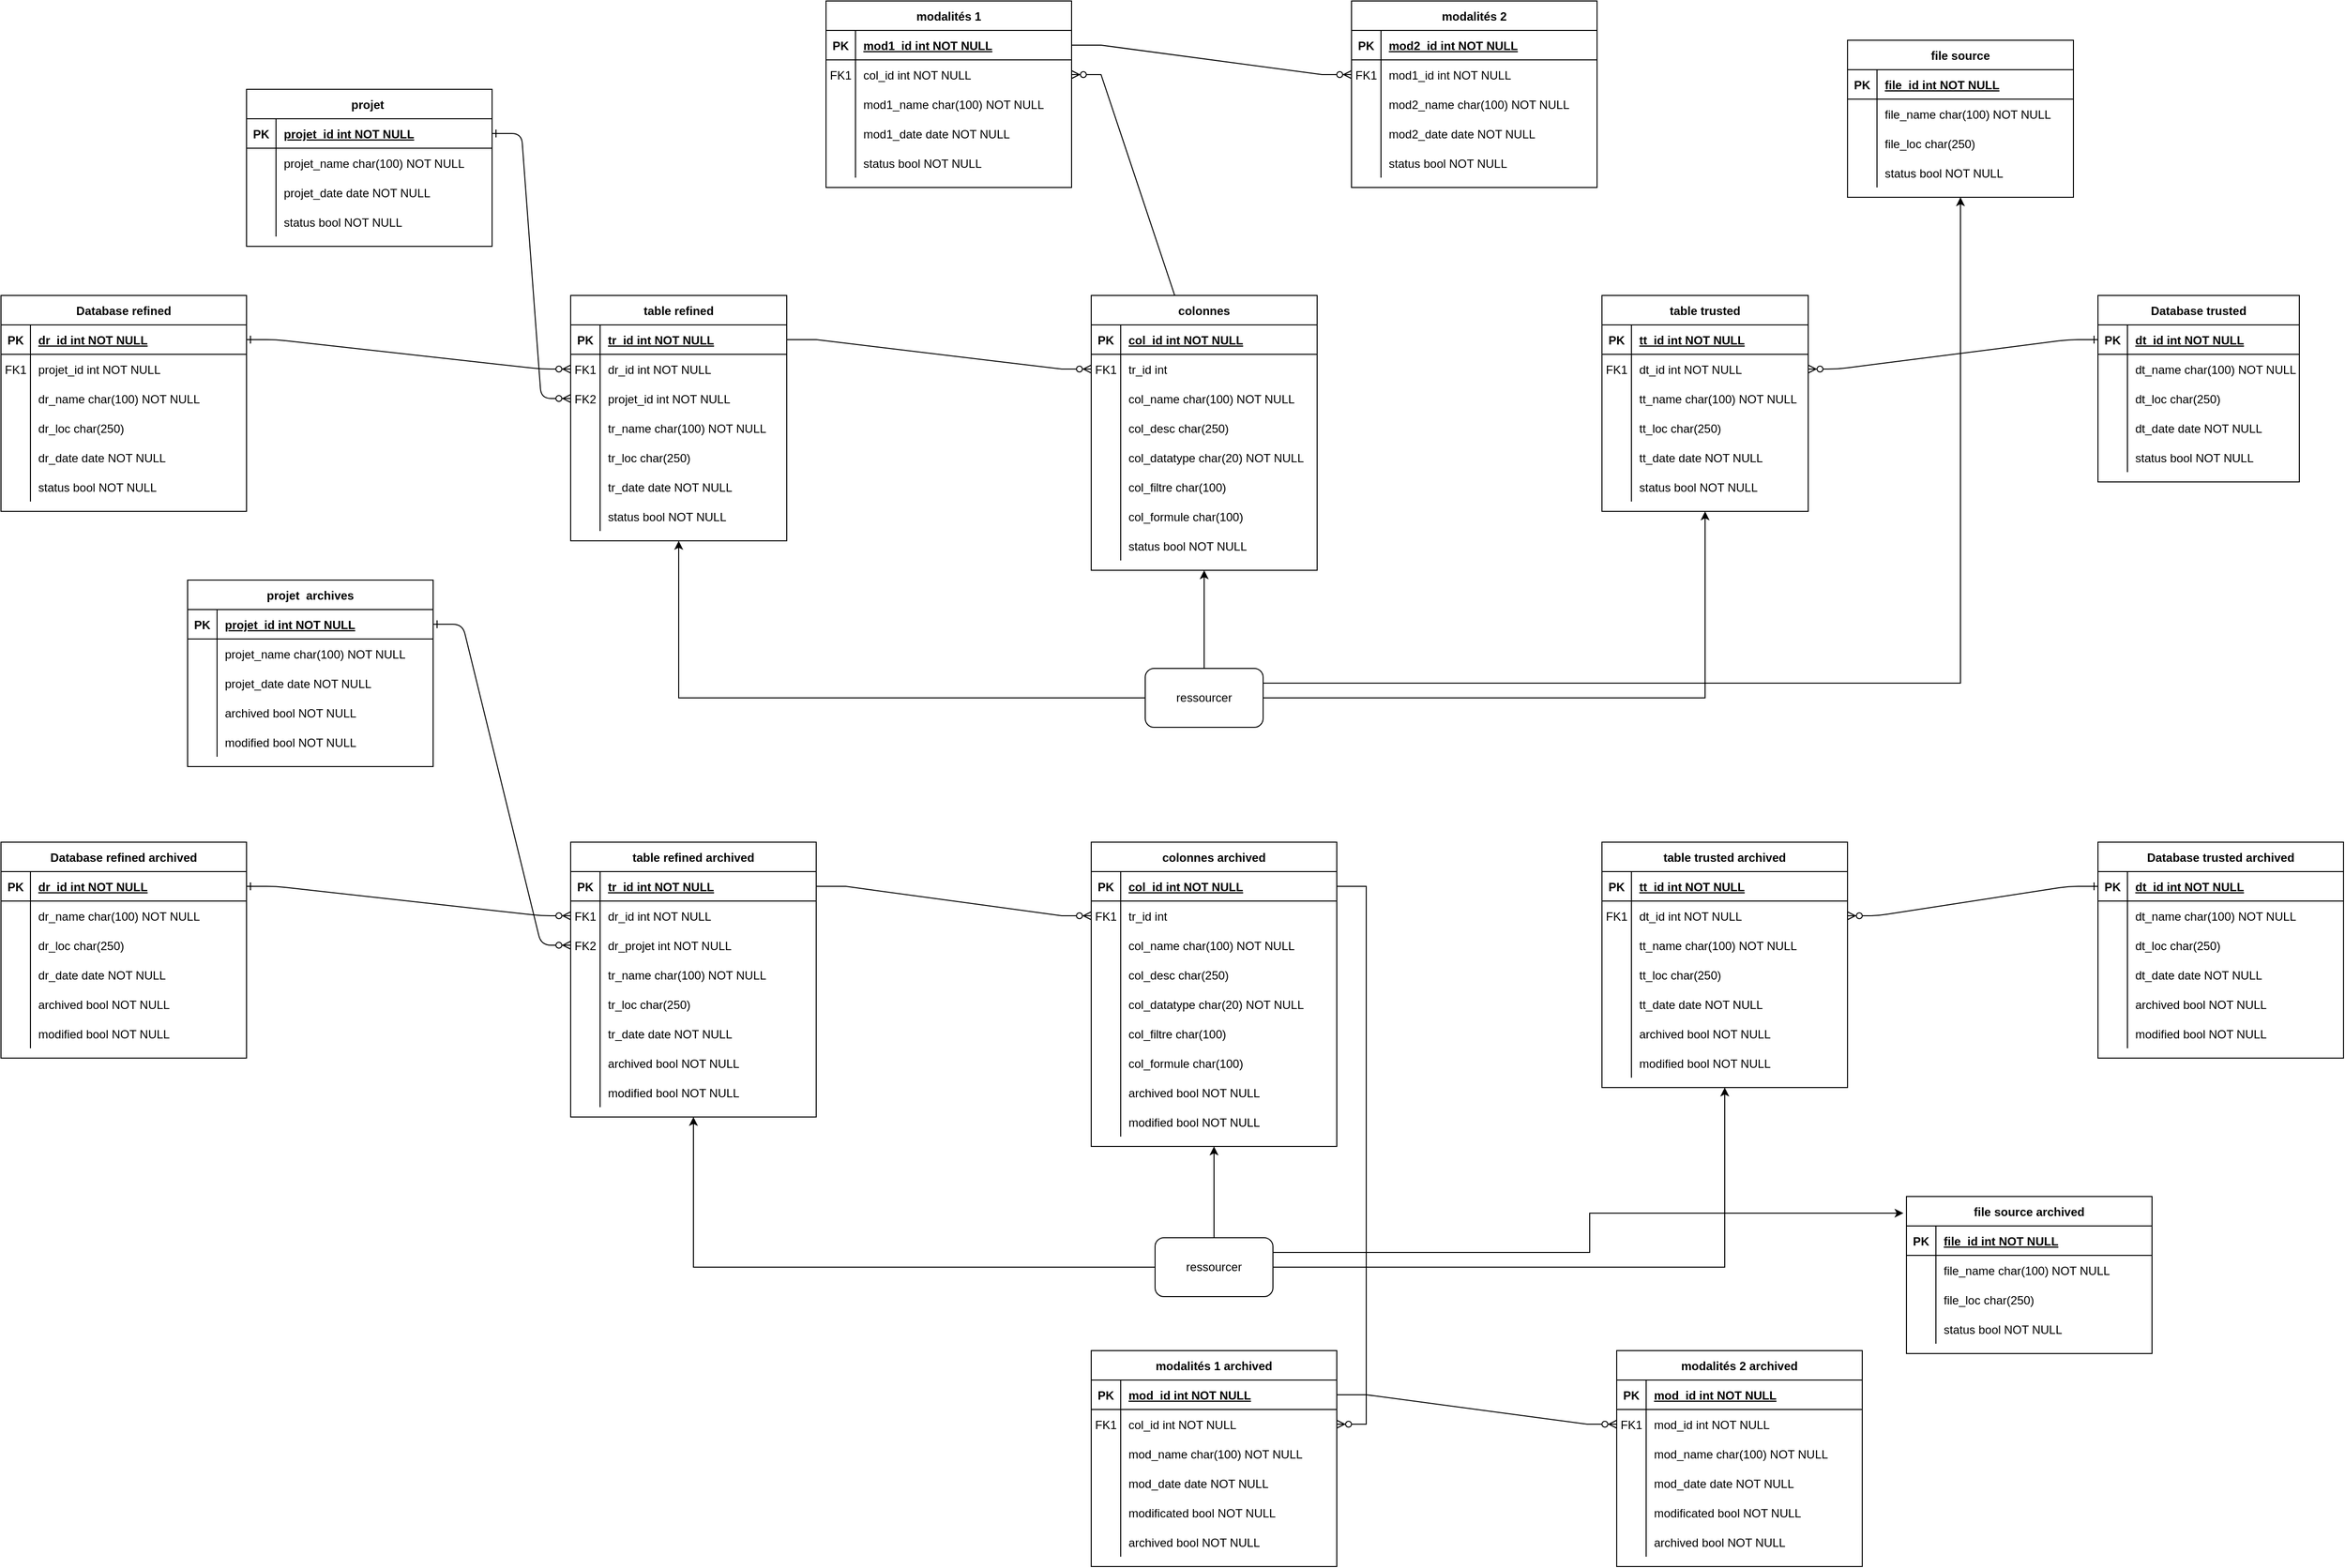 <mxfile version="20.8.1" type="github">
  <diagram id="R2lEEEUBdFMjLlhIrx00" name="Page-1">
    <mxGraphModel dx="1114" dy="1695" grid="1" gridSize="10" guides="1" tooltips="1" connect="1" arrows="1" fold="1" page="1" pageScale="1" pageWidth="850" pageHeight="1100" math="0" shadow="0" extFonts="Permanent Marker^https://fonts.googleapis.com/css?family=Permanent+Marker">
      <root>
        <mxCell id="0" />
        <mxCell id="1" parent="0" />
        <mxCell id="C-vyLk0tnHw3VtMMgP7b-12" value="" style="edgeStyle=entityRelationEdgeStyle;endArrow=ERzeroToMany;startArrow=ERone;endFill=1;startFill=0;" parent="1" source="C-vyLk0tnHw3VtMMgP7b-3" target="C-vyLk0tnHw3VtMMgP7b-17" edge="1">
          <mxGeometry width="100" height="100" relative="1" as="geometry">
            <mxPoint x="400" y="180" as="sourcePoint" />
            <mxPoint x="460" y="205" as="targetPoint" />
          </mxGeometry>
        </mxCell>
        <mxCell id="C-vyLk0tnHw3VtMMgP7b-2" value="Database refined" style="shape=table;startSize=30;container=1;collapsible=1;childLayout=tableLayout;fixedRows=1;rowLines=0;fontStyle=1;align=center;resizeLast=1;" parent="1" vertex="1">
          <mxGeometry x="590" y="110" width="250" height="220" as="geometry" />
        </mxCell>
        <mxCell id="C-vyLk0tnHw3VtMMgP7b-3" value="" style="shape=partialRectangle;collapsible=0;dropTarget=0;pointerEvents=0;fillColor=none;points=[[0,0.5],[1,0.5]];portConstraint=eastwest;top=0;left=0;right=0;bottom=1;" parent="C-vyLk0tnHw3VtMMgP7b-2" vertex="1">
          <mxGeometry y="30" width="250" height="30" as="geometry" />
        </mxCell>
        <mxCell id="C-vyLk0tnHw3VtMMgP7b-4" value="PK" style="shape=partialRectangle;overflow=hidden;connectable=0;fillColor=none;top=0;left=0;bottom=0;right=0;fontStyle=1;" parent="C-vyLk0tnHw3VtMMgP7b-3" vertex="1">
          <mxGeometry width="30" height="30" as="geometry">
            <mxRectangle width="30" height="30" as="alternateBounds" />
          </mxGeometry>
        </mxCell>
        <mxCell id="C-vyLk0tnHw3VtMMgP7b-5" value="dr_id int NOT NULL " style="shape=partialRectangle;overflow=hidden;connectable=0;fillColor=none;top=0;left=0;bottom=0;right=0;align=left;spacingLeft=6;fontStyle=5;" parent="C-vyLk0tnHw3VtMMgP7b-3" vertex="1">
          <mxGeometry x="30" width="220" height="30" as="geometry">
            <mxRectangle width="220" height="30" as="alternateBounds" />
          </mxGeometry>
        </mxCell>
        <mxCell id="C-vyLk0tnHw3VtMMgP7b-6" value="" style="shape=partialRectangle;collapsible=0;dropTarget=0;pointerEvents=0;fillColor=none;points=[[0,0.5],[1,0.5]];portConstraint=eastwest;top=0;left=0;right=0;bottom=0;" parent="C-vyLk0tnHw3VtMMgP7b-2" vertex="1">
          <mxGeometry y="60" width="250" height="30" as="geometry" />
        </mxCell>
        <mxCell id="C-vyLk0tnHw3VtMMgP7b-7" value="FK1" style="shape=partialRectangle;overflow=hidden;connectable=0;fillColor=none;top=0;left=0;bottom=0;right=0;" parent="C-vyLk0tnHw3VtMMgP7b-6" vertex="1">
          <mxGeometry width="30" height="30" as="geometry">
            <mxRectangle width="30" height="30" as="alternateBounds" />
          </mxGeometry>
        </mxCell>
        <mxCell id="C-vyLk0tnHw3VtMMgP7b-8" value="projet_id int NOT NULL" style="shape=partialRectangle;overflow=hidden;connectable=0;fillColor=none;top=0;left=0;bottom=0;right=0;align=left;spacingLeft=6;" parent="C-vyLk0tnHw3VtMMgP7b-6" vertex="1">
          <mxGeometry x="30" width="220" height="30" as="geometry">
            <mxRectangle width="220" height="30" as="alternateBounds" />
          </mxGeometry>
        </mxCell>
        <mxCell id="C-vyLk0tnHw3VtMMgP7b-9" value="" style="shape=partialRectangle;collapsible=0;dropTarget=0;pointerEvents=0;fillColor=none;points=[[0,0.5],[1,0.5]];portConstraint=eastwest;top=0;left=0;right=0;bottom=0;" parent="C-vyLk0tnHw3VtMMgP7b-2" vertex="1">
          <mxGeometry y="90" width="250" height="30" as="geometry" />
        </mxCell>
        <mxCell id="C-vyLk0tnHw3VtMMgP7b-10" value="" style="shape=partialRectangle;overflow=hidden;connectable=0;fillColor=none;top=0;left=0;bottom=0;right=0;" parent="C-vyLk0tnHw3VtMMgP7b-9" vertex="1">
          <mxGeometry width="30" height="30" as="geometry">
            <mxRectangle width="30" height="30" as="alternateBounds" />
          </mxGeometry>
        </mxCell>
        <mxCell id="C-vyLk0tnHw3VtMMgP7b-11" value="dr_name char(100) NOT NULL" style="shape=partialRectangle;overflow=hidden;connectable=0;fillColor=none;top=0;left=0;bottom=0;right=0;align=left;spacingLeft=6;" parent="C-vyLk0tnHw3VtMMgP7b-9" vertex="1">
          <mxGeometry x="30" width="220" height="30" as="geometry">
            <mxRectangle width="220" height="30" as="alternateBounds" />
          </mxGeometry>
        </mxCell>
        <mxCell id="0BiIqf0mnEXWuBrxSFVc-7" value="" style="shape=partialRectangle;collapsible=0;dropTarget=0;pointerEvents=0;fillColor=none;points=[[0,0.5],[1,0.5]];portConstraint=eastwest;top=0;left=0;right=0;bottom=0;" parent="C-vyLk0tnHw3VtMMgP7b-2" vertex="1">
          <mxGeometry y="120" width="250" height="30" as="geometry" />
        </mxCell>
        <mxCell id="0BiIqf0mnEXWuBrxSFVc-8" value="" style="shape=partialRectangle;overflow=hidden;connectable=0;fillColor=none;top=0;left=0;bottom=0;right=0;" parent="0BiIqf0mnEXWuBrxSFVc-7" vertex="1">
          <mxGeometry width="30" height="30" as="geometry">
            <mxRectangle width="30" height="30" as="alternateBounds" />
          </mxGeometry>
        </mxCell>
        <mxCell id="0BiIqf0mnEXWuBrxSFVc-9" value="dr_loc char(250) " style="shape=partialRectangle;overflow=hidden;connectable=0;fillColor=none;top=0;left=0;bottom=0;right=0;align=left;spacingLeft=6;" parent="0BiIqf0mnEXWuBrxSFVc-7" vertex="1">
          <mxGeometry x="30" width="220" height="30" as="geometry">
            <mxRectangle width="220" height="30" as="alternateBounds" />
          </mxGeometry>
        </mxCell>
        <mxCell id="0BiIqf0mnEXWuBrxSFVc-10" value="" style="shape=partialRectangle;collapsible=0;dropTarget=0;pointerEvents=0;fillColor=none;points=[[0,0.5],[1,0.5]];portConstraint=eastwest;top=0;left=0;right=0;bottom=0;" parent="C-vyLk0tnHw3VtMMgP7b-2" vertex="1">
          <mxGeometry y="150" width="250" height="30" as="geometry" />
        </mxCell>
        <mxCell id="0BiIqf0mnEXWuBrxSFVc-11" value="" style="shape=partialRectangle;overflow=hidden;connectable=0;fillColor=none;top=0;left=0;bottom=0;right=0;" parent="0BiIqf0mnEXWuBrxSFVc-10" vertex="1">
          <mxGeometry width="30" height="30" as="geometry">
            <mxRectangle width="30" height="30" as="alternateBounds" />
          </mxGeometry>
        </mxCell>
        <mxCell id="0BiIqf0mnEXWuBrxSFVc-12" value="dr_date date NOT NULL" style="shape=partialRectangle;overflow=hidden;connectable=0;fillColor=none;top=0;left=0;bottom=0;right=0;align=left;spacingLeft=6;" parent="0BiIqf0mnEXWuBrxSFVc-10" vertex="1">
          <mxGeometry x="30" width="220" height="30" as="geometry">
            <mxRectangle width="220" height="30" as="alternateBounds" />
          </mxGeometry>
        </mxCell>
        <mxCell id="0BiIqf0mnEXWuBrxSFVc-13" value="" style="shape=partialRectangle;collapsible=0;dropTarget=0;pointerEvents=0;fillColor=none;points=[[0,0.5],[1,0.5]];portConstraint=eastwest;top=0;left=0;right=0;bottom=0;" parent="C-vyLk0tnHw3VtMMgP7b-2" vertex="1">
          <mxGeometry y="180" width="250" height="30" as="geometry" />
        </mxCell>
        <mxCell id="0BiIqf0mnEXWuBrxSFVc-14" value="" style="shape=partialRectangle;overflow=hidden;connectable=0;fillColor=none;top=0;left=0;bottom=0;right=0;" parent="0BiIqf0mnEXWuBrxSFVc-13" vertex="1">
          <mxGeometry width="30" height="30" as="geometry">
            <mxRectangle width="30" height="30" as="alternateBounds" />
          </mxGeometry>
        </mxCell>
        <mxCell id="0BiIqf0mnEXWuBrxSFVc-15" value="status bool NOT NULL" style="shape=partialRectangle;overflow=hidden;connectable=0;fillColor=none;top=0;left=0;bottom=0;right=0;align=left;spacingLeft=6;" parent="0BiIqf0mnEXWuBrxSFVc-13" vertex="1">
          <mxGeometry x="30" width="220" height="30" as="geometry">
            <mxRectangle width="220" height="30" as="alternateBounds" />
          </mxGeometry>
        </mxCell>
        <mxCell id="C-vyLk0tnHw3VtMMgP7b-13" value="table refined" style="shape=table;startSize=30;container=1;collapsible=1;childLayout=tableLayout;fixedRows=1;rowLines=0;fontStyle=1;align=center;resizeLast=1;" parent="1" vertex="1">
          <mxGeometry x="1170" y="110" width="220" height="250" as="geometry" />
        </mxCell>
        <mxCell id="C-vyLk0tnHw3VtMMgP7b-14" value="" style="shape=partialRectangle;collapsible=0;dropTarget=0;pointerEvents=0;fillColor=none;points=[[0,0.5],[1,0.5]];portConstraint=eastwest;top=0;left=0;right=0;bottom=1;" parent="C-vyLk0tnHw3VtMMgP7b-13" vertex="1">
          <mxGeometry y="30" width="220" height="30" as="geometry" />
        </mxCell>
        <mxCell id="C-vyLk0tnHw3VtMMgP7b-15" value="PK" style="shape=partialRectangle;overflow=hidden;connectable=0;fillColor=none;top=0;left=0;bottom=0;right=0;fontStyle=1;" parent="C-vyLk0tnHw3VtMMgP7b-14" vertex="1">
          <mxGeometry width="30" height="30" as="geometry">
            <mxRectangle width="30" height="30" as="alternateBounds" />
          </mxGeometry>
        </mxCell>
        <mxCell id="C-vyLk0tnHw3VtMMgP7b-16" value="tr_id int NOT NULL " style="shape=partialRectangle;overflow=hidden;connectable=0;fillColor=none;top=0;left=0;bottom=0;right=0;align=left;spacingLeft=6;fontStyle=5;" parent="C-vyLk0tnHw3VtMMgP7b-14" vertex="1">
          <mxGeometry x="30" width="190" height="30" as="geometry">
            <mxRectangle width="190" height="30" as="alternateBounds" />
          </mxGeometry>
        </mxCell>
        <mxCell id="C-vyLk0tnHw3VtMMgP7b-17" value="" style="shape=partialRectangle;collapsible=0;dropTarget=0;pointerEvents=0;fillColor=none;points=[[0,0.5],[1,0.5]];portConstraint=eastwest;top=0;left=0;right=0;bottom=0;" parent="C-vyLk0tnHw3VtMMgP7b-13" vertex="1">
          <mxGeometry y="60" width="220" height="30" as="geometry" />
        </mxCell>
        <mxCell id="C-vyLk0tnHw3VtMMgP7b-18" value="FK1" style="shape=partialRectangle;overflow=hidden;connectable=0;fillColor=none;top=0;left=0;bottom=0;right=0;" parent="C-vyLk0tnHw3VtMMgP7b-17" vertex="1">
          <mxGeometry width="30" height="30" as="geometry">
            <mxRectangle width="30" height="30" as="alternateBounds" />
          </mxGeometry>
        </mxCell>
        <mxCell id="C-vyLk0tnHw3VtMMgP7b-19" value="dr_id int NOT NULL" style="shape=partialRectangle;overflow=hidden;connectable=0;fillColor=none;top=0;left=0;bottom=0;right=0;align=left;spacingLeft=6;" parent="C-vyLk0tnHw3VtMMgP7b-17" vertex="1">
          <mxGeometry x="30" width="190" height="30" as="geometry">
            <mxRectangle width="190" height="30" as="alternateBounds" />
          </mxGeometry>
        </mxCell>
        <mxCell id="ztQYarKFUUO_k8cKpO_f-2" value="" style="shape=partialRectangle;collapsible=0;dropTarget=0;pointerEvents=0;fillColor=none;points=[[0,0.5],[1,0.5]];portConstraint=eastwest;top=0;left=0;right=0;bottom=0;" vertex="1" parent="C-vyLk0tnHw3VtMMgP7b-13">
          <mxGeometry y="90" width="220" height="30" as="geometry" />
        </mxCell>
        <mxCell id="ztQYarKFUUO_k8cKpO_f-3" value="FK2" style="shape=partialRectangle;overflow=hidden;connectable=0;fillColor=none;top=0;left=0;bottom=0;right=0;" vertex="1" parent="ztQYarKFUUO_k8cKpO_f-2">
          <mxGeometry width="30" height="30" as="geometry">
            <mxRectangle width="30" height="30" as="alternateBounds" />
          </mxGeometry>
        </mxCell>
        <mxCell id="ztQYarKFUUO_k8cKpO_f-4" value="projet_id int NOT NULL" style="shape=partialRectangle;overflow=hidden;connectable=0;fillColor=none;top=0;left=0;bottom=0;right=0;align=left;spacingLeft=6;" vertex="1" parent="ztQYarKFUUO_k8cKpO_f-2">
          <mxGeometry x="30" width="190" height="30" as="geometry">
            <mxRectangle width="190" height="30" as="alternateBounds" />
          </mxGeometry>
        </mxCell>
        <mxCell id="C-vyLk0tnHw3VtMMgP7b-20" value="" style="shape=partialRectangle;collapsible=0;dropTarget=0;pointerEvents=0;fillColor=none;points=[[0,0.5],[1,0.5]];portConstraint=eastwest;top=0;left=0;right=0;bottom=0;" parent="C-vyLk0tnHw3VtMMgP7b-13" vertex="1">
          <mxGeometry y="120" width="220" height="30" as="geometry" />
        </mxCell>
        <mxCell id="C-vyLk0tnHw3VtMMgP7b-21" value="" style="shape=partialRectangle;overflow=hidden;connectable=0;fillColor=none;top=0;left=0;bottom=0;right=0;" parent="C-vyLk0tnHw3VtMMgP7b-20" vertex="1">
          <mxGeometry width="30" height="30" as="geometry">
            <mxRectangle width="30" height="30" as="alternateBounds" />
          </mxGeometry>
        </mxCell>
        <mxCell id="C-vyLk0tnHw3VtMMgP7b-22" value="tr_name char(100) NOT NULL" style="shape=partialRectangle;overflow=hidden;connectable=0;fillColor=none;top=0;left=0;bottom=0;right=0;align=left;spacingLeft=6;" parent="C-vyLk0tnHw3VtMMgP7b-20" vertex="1">
          <mxGeometry x="30" width="190" height="30" as="geometry">
            <mxRectangle width="190" height="30" as="alternateBounds" />
          </mxGeometry>
        </mxCell>
        <mxCell id="0BiIqf0mnEXWuBrxSFVc-16" value="" style="shape=partialRectangle;collapsible=0;dropTarget=0;pointerEvents=0;fillColor=none;points=[[0,0.5],[1,0.5]];portConstraint=eastwest;top=0;left=0;right=0;bottom=0;" parent="C-vyLk0tnHw3VtMMgP7b-13" vertex="1">
          <mxGeometry y="150" width="220" height="30" as="geometry" />
        </mxCell>
        <mxCell id="0BiIqf0mnEXWuBrxSFVc-17" value="" style="shape=partialRectangle;overflow=hidden;connectable=0;fillColor=none;top=0;left=0;bottom=0;right=0;" parent="0BiIqf0mnEXWuBrxSFVc-16" vertex="1">
          <mxGeometry width="30" height="30" as="geometry">
            <mxRectangle width="30" height="30" as="alternateBounds" />
          </mxGeometry>
        </mxCell>
        <mxCell id="0BiIqf0mnEXWuBrxSFVc-18" value="tr_loc char(250)  " style="shape=partialRectangle;overflow=hidden;connectable=0;fillColor=none;top=0;left=0;bottom=0;right=0;align=left;spacingLeft=6;" parent="0BiIqf0mnEXWuBrxSFVc-16" vertex="1">
          <mxGeometry x="30" width="190" height="30" as="geometry">
            <mxRectangle width="190" height="30" as="alternateBounds" />
          </mxGeometry>
        </mxCell>
        <mxCell id="0BiIqf0mnEXWuBrxSFVc-32" value="" style="shape=partialRectangle;collapsible=0;dropTarget=0;pointerEvents=0;fillColor=none;points=[[0,0.5],[1,0.5]];portConstraint=eastwest;top=0;left=0;right=0;bottom=0;" parent="C-vyLk0tnHw3VtMMgP7b-13" vertex="1">
          <mxGeometry y="180" width="220" height="30" as="geometry" />
        </mxCell>
        <mxCell id="0BiIqf0mnEXWuBrxSFVc-33" value="" style="shape=partialRectangle;overflow=hidden;connectable=0;fillColor=none;top=0;left=0;bottom=0;right=0;" parent="0BiIqf0mnEXWuBrxSFVc-32" vertex="1">
          <mxGeometry width="30" height="30" as="geometry">
            <mxRectangle width="30" height="30" as="alternateBounds" />
          </mxGeometry>
        </mxCell>
        <mxCell id="0BiIqf0mnEXWuBrxSFVc-34" value="tr_date date NOT NULL" style="shape=partialRectangle;overflow=hidden;connectable=0;fillColor=none;top=0;left=0;bottom=0;right=0;align=left;spacingLeft=6;" parent="0BiIqf0mnEXWuBrxSFVc-32" vertex="1">
          <mxGeometry x="30" width="190" height="30" as="geometry">
            <mxRectangle width="190" height="30" as="alternateBounds" />
          </mxGeometry>
        </mxCell>
        <mxCell id="0BiIqf0mnEXWuBrxSFVc-35" value="" style="shape=partialRectangle;collapsible=0;dropTarget=0;pointerEvents=0;fillColor=none;points=[[0,0.5],[1,0.5]];portConstraint=eastwest;top=0;left=0;right=0;bottom=0;" parent="C-vyLk0tnHw3VtMMgP7b-13" vertex="1">
          <mxGeometry y="210" width="220" height="30" as="geometry" />
        </mxCell>
        <mxCell id="0BiIqf0mnEXWuBrxSFVc-36" value="" style="shape=partialRectangle;overflow=hidden;connectable=0;fillColor=none;top=0;left=0;bottom=0;right=0;" parent="0BiIqf0mnEXWuBrxSFVc-35" vertex="1">
          <mxGeometry width="30" height="30" as="geometry">
            <mxRectangle width="30" height="30" as="alternateBounds" />
          </mxGeometry>
        </mxCell>
        <mxCell id="0BiIqf0mnEXWuBrxSFVc-37" value="status bool NOT NULL" style="shape=partialRectangle;overflow=hidden;connectable=0;fillColor=none;top=0;left=0;bottom=0;right=0;align=left;spacingLeft=6;" parent="0BiIqf0mnEXWuBrxSFVc-35" vertex="1">
          <mxGeometry x="30" width="190" height="30" as="geometry">
            <mxRectangle width="190" height="30" as="alternateBounds" />
          </mxGeometry>
        </mxCell>
        <mxCell id="C-vyLk0tnHw3VtMMgP7b-23" value="projet " style="shape=table;startSize=30;container=1;collapsible=1;childLayout=tableLayout;fixedRows=1;rowLines=0;fontStyle=1;align=center;resizeLast=1;" parent="1" vertex="1">
          <mxGeometry x="840" y="-100" width="250" height="160" as="geometry" />
        </mxCell>
        <mxCell id="C-vyLk0tnHw3VtMMgP7b-24" value="" style="shape=partialRectangle;collapsible=0;dropTarget=0;pointerEvents=0;fillColor=none;points=[[0,0.5],[1,0.5]];portConstraint=eastwest;top=0;left=0;right=0;bottom=1;" parent="C-vyLk0tnHw3VtMMgP7b-23" vertex="1">
          <mxGeometry y="30" width="250" height="30" as="geometry" />
        </mxCell>
        <mxCell id="C-vyLk0tnHw3VtMMgP7b-25" value="PK" style="shape=partialRectangle;overflow=hidden;connectable=0;fillColor=none;top=0;left=0;bottom=0;right=0;fontStyle=1;" parent="C-vyLk0tnHw3VtMMgP7b-24" vertex="1">
          <mxGeometry width="30" height="30" as="geometry">
            <mxRectangle width="30" height="30" as="alternateBounds" />
          </mxGeometry>
        </mxCell>
        <mxCell id="C-vyLk0tnHw3VtMMgP7b-26" value="projet_id int NOT NULL " style="shape=partialRectangle;overflow=hidden;connectable=0;fillColor=none;top=0;left=0;bottom=0;right=0;align=left;spacingLeft=6;fontStyle=5;" parent="C-vyLk0tnHw3VtMMgP7b-24" vertex="1">
          <mxGeometry x="30" width="220" height="30" as="geometry">
            <mxRectangle width="220" height="30" as="alternateBounds" />
          </mxGeometry>
        </mxCell>
        <mxCell id="C-vyLk0tnHw3VtMMgP7b-27" value="" style="shape=partialRectangle;collapsible=0;dropTarget=0;pointerEvents=0;fillColor=none;points=[[0,0.5],[1,0.5]];portConstraint=eastwest;top=0;left=0;right=0;bottom=0;" parent="C-vyLk0tnHw3VtMMgP7b-23" vertex="1">
          <mxGeometry y="60" width="250" height="30" as="geometry" />
        </mxCell>
        <mxCell id="C-vyLk0tnHw3VtMMgP7b-28" value="" style="shape=partialRectangle;overflow=hidden;connectable=0;fillColor=none;top=0;left=0;bottom=0;right=0;" parent="C-vyLk0tnHw3VtMMgP7b-27" vertex="1">
          <mxGeometry width="30" height="30" as="geometry">
            <mxRectangle width="30" height="30" as="alternateBounds" />
          </mxGeometry>
        </mxCell>
        <mxCell id="C-vyLk0tnHw3VtMMgP7b-29" value="projet_name char(100) NOT NULL" style="shape=partialRectangle;overflow=hidden;connectable=0;fillColor=none;top=0;left=0;bottom=0;right=0;align=left;spacingLeft=6;" parent="C-vyLk0tnHw3VtMMgP7b-27" vertex="1">
          <mxGeometry x="30" width="220" height="30" as="geometry">
            <mxRectangle width="220" height="30" as="alternateBounds" />
          </mxGeometry>
        </mxCell>
        <mxCell id="0BiIqf0mnEXWuBrxSFVc-1" value="" style="shape=partialRectangle;collapsible=0;dropTarget=0;pointerEvents=0;fillColor=none;points=[[0,0.5],[1,0.5]];portConstraint=eastwest;top=0;left=0;right=0;bottom=0;" parent="C-vyLk0tnHw3VtMMgP7b-23" vertex="1">
          <mxGeometry y="90" width="250" height="30" as="geometry" />
        </mxCell>
        <mxCell id="0BiIqf0mnEXWuBrxSFVc-2" value="" style="shape=partialRectangle;overflow=hidden;connectable=0;fillColor=none;top=0;left=0;bottom=0;right=0;" parent="0BiIqf0mnEXWuBrxSFVc-1" vertex="1">
          <mxGeometry width="30" height="30" as="geometry">
            <mxRectangle width="30" height="30" as="alternateBounds" />
          </mxGeometry>
        </mxCell>
        <mxCell id="0BiIqf0mnEXWuBrxSFVc-3" value="projet_date date NOT NULL" style="shape=partialRectangle;overflow=hidden;connectable=0;fillColor=none;top=0;left=0;bottom=0;right=0;align=left;spacingLeft=6;" parent="0BiIqf0mnEXWuBrxSFVc-1" vertex="1">
          <mxGeometry x="30" width="220" height="30" as="geometry">
            <mxRectangle width="220" height="30" as="alternateBounds" />
          </mxGeometry>
        </mxCell>
        <mxCell id="0BiIqf0mnEXWuBrxSFVc-4" value="" style="shape=partialRectangle;collapsible=0;dropTarget=0;pointerEvents=0;fillColor=none;points=[[0,0.5],[1,0.5]];portConstraint=eastwest;top=0;left=0;right=0;bottom=0;" parent="C-vyLk0tnHw3VtMMgP7b-23" vertex="1">
          <mxGeometry y="120" width="250" height="30" as="geometry" />
        </mxCell>
        <mxCell id="0BiIqf0mnEXWuBrxSFVc-5" value="" style="shape=partialRectangle;overflow=hidden;connectable=0;fillColor=none;top=0;left=0;bottom=0;right=0;" parent="0BiIqf0mnEXWuBrxSFVc-4" vertex="1">
          <mxGeometry width="30" height="30" as="geometry">
            <mxRectangle width="30" height="30" as="alternateBounds" />
          </mxGeometry>
        </mxCell>
        <mxCell id="0BiIqf0mnEXWuBrxSFVc-6" value="status bool NOT NULL" style="shape=partialRectangle;overflow=hidden;connectable=0;fillColor=none;top=0;left=0;bottom=0;right=0;align=left;spacingLeft=6;" parent="0BiIqf0mnEXWuBrxSFVc-4" vertex="1">
          <mxGeometry x="30" width="220" height="30" as="geometry">
            <mxRectangle width="220" height="30" as="alternateBounds" />
          </mxGeometry>
        </mxCell>
        <mxCell id="0BiIqf0mnEXWuBrxSFVc-38" value="colonnes" style="shape=table;startSize=30;container=1;collapsible=1;childLayout=tableLayout;fixedRows=1;rowLines=0;fontStyle=1;align=center;resizeLast=1;" parent="1" vertex="1">
          <mxGeometry x="1700" y="110" width="230" height="280" as="geometry" />
        </mxCell>
        <mxCell id="0BiIqf0mnEXWuBrxSFVc-39" value="" style="shape=partialRectangle;collapsible=0;dropTarget=0;pointerEvents=0;fillColor=none;points=[[0,0.5],[1,0.5]];portConstraint=eastwest;top=0;left=0;right=0;bottom=1;" parent="0BiIqf0mnEXWuBrxSFVc-38" vertex="1">
          <mxGeometry y="30" width="230" height="30" as="geometry" />
        </mxCell>
        <mxCell id="0BiIqf0mnEXWuBrxSFVc-40" value="PK" style="shape=partialRectangle;overflow=hidden;connectable=0;fillColor=none;top=0;left=0;bottom=0;right=0;fontStyle=1;" parent="0BiIqf0mnEXWuBrxSFVc-39" vertex="1">
          <mxGeometry width="30" height="30" as="geometry">
            <mxRectangle width="30" height="30" as="alternateBounds" />
          </mxGeometry>
        </mxCell>
        <mxCell id="0BiIqf0mnEXWuBrxSFVc-41" value="col_id int NOT NULL " style="shape=partialRectangle;overflow=hidden;connectable=0;fillColor=none;top=0;left=0;bottom=0;right=0;align=left;spacingLeft=6;fontStyle=5;" parent="0BiIqf0mnEXWuBrxSFVc-39" vertex="1">
          <mxGeometry x="30" width="200" height="30" as="geometry">
            <mxRectangle width="200" height="30" as="alternateBounds" />
          </mxGeometry>
        </mxCell>
        <mxCell id="0BiIqf0mnEXWuBrxSFVc-42" value="" style="shape=partialRectangle;collapsible=0;dropTarget=0;pointerEvents=0;fillColor=none;points=[[0,0.5],[1,0.5]];portConstraint=eastwest;top=0;left=0;right=0;bottom=0;" parent="0BiIqf0mnEXWuBrxSFVc-38" vertex="1">
          <mxGeometry y="60" width="230" height="30" as="geometry" />
        </mxCell>
        <mxCell id="0BiIqf0mnEXWuBrxSFVc-43" value="FK1" style="shape=partialRectangle;overflow=hidden;connectable=0;fillColor=none;top=0;left=0;bottom=0;right=0;" parent="0BiIqf0mnEXWuBrxSFVc-42" vertex="1">
          <mxGeometry width="30" height="30" as="geometry">
            <mxRectangle width="30" height="30" as="alternateBounds" />
          </mxGeometry>
        </mxCell>
        <mxCell id="0BiIqf0mnEXWuBrxSFVc-44" value="tr_id int " style="shape=partialRectangle;overflow=hidden;connectable=0;fillColor=none;top=0;left=0;bottom=0;right=0;align=left;spacingLeft=6;" parent="0BiIqf0mnEXWuBrxSFVc-42" vertex="1">
          <mxGeometry x="30" width="200" height="30" as="geometry">
            <mxRectangle width="200" height="30" as="alternateBounds" />
          </mxGeometry>
        </mxCell>
        <mxCell id="0BiIqf0mnEXWuBrxSFVc-45" value="" style="shape=partialRectangle;collapsible=0;dropTarget=0;pointerEvents=0;fillColor=none;points=[[0,0.5],[1,0.5]];portConstraint=eastwest;top=0;left=0;right=0;bottom=0;" parent="0BiIqf0mnEXWuBrxSFVc-38" vertex="1">
          <mxGeometry y="90" width="230" height="30" as="geometry" />
        </mxCell>
        <mxCell id="0BiIqf0mnEXWuBrxSFVc-46" value="" style="shape=partialRectangle;overflow=hidden;connectable=0;fillColor=none;top=0;left=0;bottom=0;right=0;" parent="0BiIqf0mnEXWuBrxSFVc-45" vertex="1">
          <mxGeometry width="30" height="30" as="geometry">
            <mxRectangle width="30" height="30" as="alternateBounds" />
          </mxGeometry>
        </mxCell>
        <mxCell id="0BiIqf0mnEXWuBrxSFVc-47" value="col_name char(100) NOT NULL" style="shape=partialRectangle;overflow=hidden;connectable=0;fillColor=none;top=0;left=0;bottom=0;right=0;align=left;spacingLeft=6;" parent="0BiIqf0mnEXWuBrxSFVc-45" vertex="1">
          <mxGeometry x="30" width="200" height="30" as="geometry">
            <mxRectangle width="200" height="30" as="alternateBounds" />
          </mxGeometry>
        </mxCell>
        <mxCell id="0BiIqf0mnEXWuBrxSFVc-48" value="" style="shape=partialRectangle;collapsible=0;dropTarget=0;pointerEvents=0;fillColor=none;points=[[0,0.5],[1,0.5]];portConstraint=eastwest;top=0;left=0;right=0;bottom=0;" parent="0BiIqf0mnEXWuBrxSFVc-38" vertex="1">
          <mxGeometry y="120" width="230" height="30" as="geometry" />
        </mxCell>
        <mxCell id="0BiIqf0mnEXWuBrxSFVc-49" value="" style="shape=partialRectangle;overflow=hidden;connectable=0;fillColor=none;top=0;left=0;bottom=0;right=0;" parent="0BiIqf0mnEXWuBrxSFVc-48" vertex="1">
          <mxGeometry width="30" height="30" as="geometry">
            <mxRectangle width="30" height="30" as="alternateBounds" />
          </mxGeometry>
        </mxCell>
        <mxCell id="0BiIqf0mnEXWuBrxSFVc-50" value="col_desc char(250)  " style="shape=partialRectangle;overflow=hidden;connectable=0;fillColor=none;top=0;left=0;bottom=0;right=0;align=left;spacingLeft=6;" parent="0BiIqf0mnEXWuBrxSFVc-48" vertex="1">
          <mxGeometry x="30" width="200" height="30" as="geometry">
            <mxRectangle width="200" height="30" as="alternateBounds" />
          </mxGeometry>
        </mxCell>
        <mxCell id="0BiIqf0mnEXWuBrxSFVc-51" value="" style="shape=partialRectangle;collapsible=0;dropTarget=0;pointerEvents=0;fillColor=none;points=[[0,0.5],[1,0.5]];portConstraint=eastwest;top=0;left=0;right=0;bottom=0;" parent="0BiIqf0mnEXWuBrxSFVc-38" vertex="1">
          <mxGeometry y="150" width="230" height="30" as="geometry" />
        </mxCell>
        <mxCell id="0BiIqf0mnEXWuBrxSFVc-52" value="" style="shape=partialRectangle;overflow=hidden;connectable=0;fillColor=none;top=0;left=0;bottom=0;right=0;" parent="0BiIqf0mnEXWuBrxSFVc-51" vertex="1">
          <mxGeometry width="30" height="30" as="geometry">
            <mxRectangle width="30" height="30" as="alternateBounds" />
          </mxGeometry>
        </mxCell>
        <mxCell id="0BiIqf0mnEXWuBrxSFVc-53" value="col_datatype char(20) NOT NULL" style="shape=partialRectangle;overflow=hidden;connectable=0;fillColor=none;top=0;left=0;bottom=0;right=0;align=left;spacingLeft=6;" parent="0BiIqf0mnEXWuBrxSFVc-51" vertex="1">
          <mxGeometry x="30" width="200" height="30" as="geometry">
            <mxRectangle width="200" height="30" as="alternateBounds" />
          </mxGeometry>
        </mxCell>
        <mxCell id="0BiIqf0mnEXWuBrxSFVc-60" value="" style="shape=partialRectangle;collapsible=0;dropTarget=0;pointerEvents=0;fillColor=none;points=[[0,0.5],[1,0.5]];portConstraint=eastwest;top=0;left=0;right=0;bottom=0;" parent="0BiIqf0mnEXWuBrxSFVc-38" vertex="1">
          <mxGeometry y="180" width="230" height="30" as="geometry" />
        </mxCell>
        <mxCell id="0BiIqf0mnEXWuBrxSFVc-61" value="" style="shape=partialRectangle;overflow=hidden;connectable=0;fillColor=none;top=0;left=0;bottom=0;right=0;" parent="0BiIqf0mnEXWuBrxSFVc-60" vertex="1">
          <mxGeometry width="30" height="30" as="geometry">
            <mxRectangle width="30" height="30" as="alternateBounds" />
          </mxGeometry>
        </mxCell>
        <mxCell id="0BiIqf0mnEXWuBrxSFVc-62" value="col_filtre char(100) " style="shape=partialRectangle;overflow=hidden;connectable=0;fillColor=none;top=0;left=0;bottom=0;right=0;align=left;spacingLeft=6;" parent="0BiIqf0mnEXWuBrxSFVc-60" vertex="1">
          <mxGeometry x="30" width="200" height="30" as="geometry">
            <mxRectangle width="200" height="30" as="alternateBounds" />
          </mxGeometry>
        </mxCell>
        <mxCell id="0BiIqf0mnEXWuBrxSFVc-63" value="" style="shape=partialRectangle;collapsible=0;dropTarget=0;pointerEvents=0;fillColor=none;points=[[0,0.5],[1,0.5]];portConstraint=eastwest;top=0;left=0;right=0;bottom=0;" parent="0BiIqf0mnEXWuBrxSFVc-38" vertex="1">
          <mxGeometry y="210" width="230" height="30" as="geometry" />
        </mxCell>
        <mxCell id="0BiIqf0mnEXWuBrxSFVc-64" value="" style="shape=partialRectangle;overflow=hidden;connectable=0;fillColor=none;top=0;left=0;bottom=0;right=0;" parent="0BiIqf0mnEXWuBrxSFVc-63" vertex="1">
          <mxGeometry width="30" height="30" as="geometry">
            <mxRectangle width="30" height="30" as="alternateBounds" />
          </mxGeometry>
        </mxCell>
        <mxCell id="0BiIqf0mnEXWuBrxSFVc-65" value="col_formule char(100)" style="shape=partialRectangle;overflow=hidden;connectable=0;fillColor=none;top=0;left=0;bottom=0;right=0;align=left;spacingLeft=6;" parent="0BiIqf0mnEXWuBrxSFVc-63" vertex="1">
          <mxGeometry x="30" width="200" height="30" as="geometry">
            <mxRectangle width="200" height="30" as="alternateBounds" />
          </mxGeometry>
        </mxCell>
        <mxCell id="0BiIqf0mnEXWuBrxSFVc-54" value="" style="shape=partialRectangle;collapsible=0;dropTarget=0;pointerEvents=0;fillColor=none;points=[[0,0.5],[1,0.5]];portConstraint=eastwest;top=0;left=0;right=0;bottom=0;" parent="0BiIqf0mnEXWuBrxSFVc-38" vertex="1">
          <mxGeometry y="240" width="230" height="30" as="geometry" />
        </mxCell>
        <mxCell id="0BiIqf0mnEXWuBrxSFVc-55" value="" style="shape=partialRectangle;overflow=hidden;connectable=0;fillColor=none;top=0;left=0;bottom=0;right=0;" parent="0BiIqf0mnEXWuBrxSFVc-54" vertex="1">
          <mxGeometry width="30" height="30" as="geometry">
            <mxRectangle width="30" height="30" as="alternateBounds" />
          </mxGeometry>
        </mxCell>
        <mxCell id="0BiIqf0mnEXWuBrxSFVc-56" value="status bool NOT NULL" style="shape=partialRectangle;overflow=hidden;connectable=0;fillColor=none;top=0;left=0;bottom=0;right=0;align=left;spacingLeft=6;" parent="0BiIqf0mnEXWuBrxSFVc-54" vertex="1">
          <mxGeometry x="30" width="200" height="30" as="geometry">
            <mxRectangle width="200" height="30" as="alternateBounds" />
          </mxGeometry>
        </mxCell>
        <mxCell id="0BiIqf0mnEXWuBrxSFVc-66" value="" style="edgeStyle=entityRelationEdgeStyle;endArrow=ERzeroToMany;startArrow=ERone;endFill=1;startFill=0;" parent="1" source="0BiIqf0mnEXWuBrxSFVc-68" target="0BiIqf0mnEXWuBrxSFVc-90" edge="1">
          <mxGeometry width="100" height="100" relative="1" as="geometry">
            <mxPoint x="2020" y="180" as="sourcePoint" />
            <mxPoint x="2080" y="205" as="targetPoint" />
          </mxGeometry>
        </mxCell>
        <mxCell id="0BiIqf0mnEXWuBrxSFVc-67" value="Database trusted" style="shape=table;startSize=30;container=1;collapsible=1;childLayout=tableLayout;fixedRows=1;rowLines=0;fontStyle=1;align=center;resizeLast=1;" parent="1" vertex="1">
          <mxGeometry x="2725" y="110" width="205" height="190" as="geometry" />
        </mxCell>
        <mxCell id="0BiIqf0mnEXWuBrxSFVc-68" value="" style="shape=partialRectangle;collapsible=0;dropTarget=0;pointerEvents=0;fillColor=none;points=[[0,0.5],[1,0.5]];portConstraint=eastwest;top=0;left=0;right=0;bottom=1;" parent="0BiIqf0mnEXWuBrxSFVc-67" vertex="1">
          <mxGeometry y="30" width="205" height="30" as="geometry" />
        </mxCell>
        <mxCell id="0BiIqf0mnEXWuBrxSFVc-69" value="PK" style="shape=partialRectangle;overflow=hidden;connectable=0;fillColor=none;top=0;left=0;bottom=0;right=0;fontStyle=1;" parent="0BiIqf0mnEXWuBrxSFVc-68" vertex="1">
          <mxGeometry width="30" height="30" as="geometry">
            <mxRectangle width="30" height="30" as="alternateBounds" />
          </mxGeometry>
        </mxCell>
        <mxCell id="0BiIqf0mnEXWuBrxSFVc-70" value="dt_id int NOT NULL " style="shape=partialRectangle;overflow=hidden;connectable=0;fillColor=none;top=0;left=0;bottom=0;right=0;align=left;spacingLeft=6;fontStyle=5;" parent="0BiIqf0mnEXWuBrxSFVc-68" vertex="1">
          <mxGeometry x="30" width="175" height="30" as="geometry">
            <mxRectangle width="175" height="30" as="alternateBounds" />
          </mxGeometry>
        </mxCell>
        <mxCell id="0BiIqf0mnEXWuBrxSFVc-74" value="" style="shape=partialRectangle;collapsible=0;dropTarget=0;pointerEvents=0;fillColor=none;points=[[0,0.5],[1,0.5]];portConstraint=eastwest;top=0;left=0;right=0;bottom=0;" parent="0BiIqf0mnEXWuBrxSFVc-67" vertex="1">
          <mxGeometry y="60" width="205" height="30" as="geometry" />
        </mxCell>
        <mxCell id="0BiIqf0mnEXWuBrxSFVc-75" value="" style="shape=partialRectangle;overflow=hidden;connectable=0;fillColor=none;top=0;left=0;bottom=0;right=0;" parent="0BiIqf0mnEXWuBrxSFVc-74" vertex="1">
          <mxGeometry width="30" height="30" as="geometry">
            <mxRectangle width="30" height="30" as="alternateBounds" />
          </mxGeometry>
        </mxCell>
        <mxCell id="0BiIqf0mnEXWuBrxSFVc-76" value="dt_name char(100) NOT NULL" style="shape=partialRectangle;overflow=hidden;connectable=0;fillColor=none;top=0;left=0;bottom=0;right=0;align=left;spacingLeft=6;" parent="0BiIqf0mnEXWuBrxSFVc-74" vertex="1">
          <mxGeometry x="30" width="175" height="30" as="geometry">
            <mxRectangle width="175" height="30" as="alternateBounds" />
          </mxGeometry>
        </mxCell>
        <mxCell id="0BiIqf0mnEXWuBrxSFVc-77" value="" style="shape=partialRectangle;collapsible=0;dropTarget=0;pointerEvents=0;fillColor=none;points=[[0,0.5],[1,0.5]];portConstraint=eastwest;top=0;left=0;right=0;bottom=0;" parent="0BiIqf0mnEXWuBrxSFVc-67" vertex="1">
          <mxGeometry y="90" width="205" height="30" as="geometry" />
        </mxCell>
        <mxCell id="0BiIqf0mnEXWuBrxSFVc-78" value="" style="shape=partialRectangle;overflow=hidden;connectable=0;fillColor=none;top=0;left=0;bottom=0;right=0;" parent="0BiIqf0mnEXWuBrxSFVc-77" vertex="1">
          <mxGeometry width="30" height="30" as="geometry">
            <mxRectangle width="30" height="30" as="alternateBounds" />
          </mxGeometry>
        </mxCell>
        <mxCell id="0BiIqf0mnEXWuBrxSFVc-79" value="dt_loc char(250) " style="shape=partialRectangle;overflow=hidden;connectable=0;fillColor=none;top=0;left=0;bottom=0;right=0;align=left;spacingLeft=6;" parent="0BiIqf0mnEXWuBrxSFVc-77" vertex="1">
          <mxGeometry x="30" width="175" height="30" as="geometry">
            <mxRectangle width="175" height="30" as="alternateBounds" />
          </mxGeometry>
        </mxCell>
        <mxCell id="0BiIqf0mnEXWuBrxSFVc-80" value="" style="shape=partialRectangle;collapsible=0;dropTarget=0;pointerEvents=0;fillColor=none;points=[[0,0.5],[1,0.5]];portConstraint=eastwest;top=0;left=0;right=0;bottom=0;" parent="0BiIqf0mnEXWuBrxSFVc-67" vertex="1">
          <mxGeometry y="120" width="205" height="30" as="geometry" />
        </mxCell>
        <mxCell id="0BiIqf0mnEXWuBrxSFVc-81" value="" style="shape=partialRectangle;overflow=hidden;connectable=0;fillColor=none;top=0;left=0;bottom=0;right=0;" parent="0BiIqf0mnEXWuBrxSFVc-80" vertex="1">
          <mxGeometry width="30" height="30" as="geometry">
            <mxRectangle width="30" height="30" as="alternateBounds" />
          </mxGeometry>
        </mxCell>
        <mxCell id="0BiIqf0mnEXWuBrxSFVc-82" value="dt_date date NOT NULL" style="shape=partialRectangle;overflow=hidden;connectable=0;fillColor=none;top=0;left=0;bottom=0;right=0;align=left;spacingLeft=6;" parent="0BiIqf0mnEXWuBrxSFVc-80" vertex="1">
          <mxGeometry x="30" width="175" height="30" as="geometry">
            <mxRectangle width="175" height="30" as="alternateBounds" />
          </mxGeometry>
        </mxCell>
        <mxCell id="0BiIqf0mnEXWuBrxSFVc-83" value="" style="shape=partialRectangle;collapsible=0;dropTarget=0;pointerEvents=0;fillColor=none;points=[[0,0.5],[1,0.5]];portConstraint=eastwest;top=0;left=0;right=0;bottom=0;" parent="0BiIqf0mnEXWuBrxSFVc-67" vertex="1">
          <mxGeometry y="150" width="205" height="30" as="geometry" />
        </mxCell>
        <mxCell id="0BiIqf0mnEXWuBrxSFVc-84" value="" style="shape=partialRectangle;overflow=hidden;connectable=0;fillColor=none;top=0;left=0;bottom=0;right=0;" parent="0BiIqf0mnEXWuBrxSFVc-83" vertex="1">
          <mxGeometry width="30" height="30" as="geometry">
            <mxRectangle width="30" height="30" as="alternateBounds" />
          </mxGeometry>
        </mxCell>
        <mxCell id="0BiIqf0mnEXWuBrxSFVc-85" value="status bool NOT NULL" style="shape=partialRectangle;overflow=hidden;connectable=0;fillColor=none;top=0;left=0;bottom=0;right=0;align=left;spacingLeft=6;" parent="0BiIqf0mnEXWuBrxSFVc-83" vertex="1">
          <mxGeometry x="30" width="175" height="30" as="geometry">
            <mxRectangle width="175" height="30" as="alternateBounds" />
          </mxGeometry>
        </mxCell>
        <mxCell id="0BiIqf0mnEXWuBrxSFVc-86" value="table trusted" style="shape=table;startSize=30;container=1;collapsible=1;childLayout=tableLayout;fixedRows=1;rowLines=0;fontStyle=1;align=center;resizeLast=1;" parent="1" vertex="1">
          <mxGeometry x="2220" y="110" width="210" height="220" as="geometry" />
        </mxCell>
        <mxCell id="0BiIqf0mnEXWuBrxSFVc-87" value="" style="shape=partialRectangle;collapsible=0;dropTarget=0;pointerEvents=0;fillColor=none;points=[[0,0.5],[1,0.5]];portConstraint=eastwest;top=0;left=0;right=0;bottom=1;" parent="0BiIqf0mnEXWuBrxSFVc-86" vertex="1">
          <mxGeometry y="30" width="210" height="30" as="geometry" />
        </mxCell>
        <mxCell id="0BiIqf0mnEXWuBrxSFVc-88" value="PK" style="shape=partialRectangle;overflow=hidden;connectable=0;fillColor=none;top=0;left=0;bottom=0;right=0;fontStyle=1;" parent="0BiIqf0mnEXWuBrxSFVc-87" vertex="1">
          <mxGeometry width="30" height="30" as="geometry">
            <mxRectangle width="30" height="30" as="alternateBounds" />
          </mxGeometry>
        </mxCell>
        <mxCell id="0BiIqf0mnEXWuBrxSFVc-89" value="tt_id int NOT NULL " style="shape=partialRectangle;overflow=hidden;connectable=0;fillColor=none;top=0;left=0;bottom=0;right=0;align=left;spacingLeft=6;fontStyle=5;" parent="0BiIqf0mnEXWuBrxSFVc-87" vertex="1">
          <mxGeometry x="30" width="180" height="30" as="geometry">
            <mxRectangle width="180" height="30" as="alternateBounds" />
          </mxGeometry>
        </mxCell>
        <mxCell id="0BiIqf0mnEXWuBrxSFVc-90" value="" style="shape=partialRectangle;collapsible=0;dropTarget=0;pointerEvents=0;fillColor=none;points=[[0,0.5],[1,0.5]];portConstraint=eastwest;top=0;left=0;right=0;bottom=0;" parent="0BiIqf0mnEXWuBrxSFVc-86" vertex="1">
          <mxGeometry y="60" width="210" height="30" as="geometry" />
        </mxCell>
        <mxCell id="0BiIqf0mnEXWuBrxSFVc-91" value="FK1" style="shape=partialRectangle;overflow=hidden;connectable=0;fillColor=none;top=0;left=0;bottom=0;right=0;" parent="0BiIqf0mnEXWuBrxSFVc-90" vertex="1">
          <mxGeometry width="30" height="30" as="geometry">
            <mxRectangle width="30" height="30" as="alternateBounds" />
          </mxGeometry>
        </mxCell>
        <mxCell id="0BiIqf0mnEXWuBrxSFVc-92" value="dt_id int NOT NULL" style="shape=partialRectangle;overflow=hidden;connectable=0;fillColor=none;top=0;left=0;bottom=0;right=0;align=left;spacingLeft=6;" parent="0BiIqf0mnEXWuBrxSFVc-90" vertex="1">
          <mxGeometry x="30" width="180" height="30" as="geometry">
            <mxRectangle width="180" height="30" as="alternateBounds" />
          </mxGeometry>
        </mxCell>
        <mxCell id="0BiIqf0mnEXWuBrxSFVc-93" value="" style="shape=partialRectangle;collapsible=0;dropTarget=0;pointerEvents=0;fillColor=none;points=[[0,0.5],[1,0.5]];portConstraint=eastwest;top=0;left=0;right=0;bottom=0;" parent="0BiIqf0mnEXWuBrxSFVc-86" vertex="1">
          <mxGeometry y="90" width="210" height="30" as="geometry" />
        </mxCell>
        <mxCell id="0BiIqf0mnEXWuBrxSFVc-94" value="" style="shape=partialRectangle;overflow=hidden;connectable=0;fillColor=none;top=0;left=0;bottom=0;right=0;" parent="0BiIqf0mnEXWuBrxSFVc-93" vertex="1">
          <mxGeometry width="30" height="30" as="geometry">
            <mxRectangle width="30" height="30" as="alternateBounds" />
          </mxGeometry>
        </mxCell>
        <mxCell id="0BiIqf0mnEXWuBrxSFVc-95" value="tt_name char(100) NOT NULL" style="shape=partialRectangle;overflow=hidden;connectable=0;fillColor=none;top=0;left=0;bottom=0;right=0;align=left;spacingLeft=6;" parent="0BiIqf0mnEXWuBrxSFVc-93" vertex="1">
          <mxGeometry x="30" width="180" height="30" as="geometry">
            <mxRectangle width="180" height="30" as="alternateBounds" />
          </mxGeometry>
        </mxCell>
        <mxCell id="0BiIqf0mnEXWuBrxSFVc-96" value="" style="shape=partialRectangle;collapsible=0;dropTarget=0;pointerEvents=0;fillColor=none;points=[[0,0.5],[1,0.5]];portConstraint=eastwest;top=0;left=0;right=0;bottom=0;" parent="0BiIqf0mnEXWuBrxSFVc-86" vertex="1">
          <mxGeometry y="120" width="210" height="30" as="geometry" />
        </mxCell>
        <mxCell id="0BiIqf0mnEXWuBrxSFVc-97" value="" style="shape=partialRectangle;overflow=hidden;connectable=0;fillColor=none;top=0;left=0;bottom=0;right=0;" parent="0BiIqf0mnEXWuBrxSFVc-96" vertex="1">
          <mxGeometry width="30" height="30" as="geometry">
            <mxRectangle width="30" height="30" as="alternateBounds" />
          </mxGeometry>
        </mxCell>
        <mxCell id="0BiIqf0mnEXWuBrxSFVc-98" value="tt_loc char(250)  " style="shape=partialRectangle;overflow=hidden;connectable=0;fillColor=none;top=0;left=0;bottom=0;right=0;align=left;spacingLeft=6;" parent="0BiIqf0mnEXWuBrxSFVc-96" vertex="1">
          <mxGeometry x="30" width="180" height="30" as="geometry">
            <mxRectangle width="180" height="30" as="alternateBounds" />
          </mxGeometry>
        </mxCell>
        <mxCell id="0BiIqf0mnEXWuBrxSFVc-99" value="" style="shape=partialRectangle;collapsible=0;dropTarget=0;pointerEvents=0;fillColor=none;points=[[0,0.5],[1,0.5]];portConstraint=eastwest;top=0;left=0;right=0;bottom=0;" parent="0BiIqf0mnEXWuBrxSFVc-86" vertex="1">
          <mxGeometry y="150" width="210" height="30" as="geometry" />
        </mxCell>
        <mxCell id="0BiIqf0mnEXWuBrxSFVc-100" value="" style="shape=partialRectangle;overflow=hidden;connectable=0;fillColor=none;top=0;left=0;bottom=0;right=0;" parent="0BiIqf0mnEXWuBrxSFVc-99" vertex="1">
          <mxGeometry width="30" height="30" as="geometry">
            <mxRectangle width="30" height="30" as="alternateBounds" />
          </mxGeometry>
        </mxCell>
        <mxCell id="0BiIqf0mnEXWuBrxSFVc-101" value="tt_date date NOT NULL" style="shape=partialRectangle;overflow=hidden;connectable=0;fillColor=none;top=0;left=0;bottom=0;right=0;align=left;spacingLeft=6;" parent="0BiIqf0mnEXWuBrxSFVc-99" vertex="1">
          <mxGeometry x="30" width="180" height="30" as="geometry">
            <mxRectangle width="180" height="30" as="alternateBounds" />
          </mxGeometry>
        </mxCell>
        <mxCell id="0BiIqf0mnEXWuBrxSFVc-102" value="" style="shape=partialRectangle;collapsible=0;dropTarget=0;pointerEvents=0;fillColor=none;points=[[0,0.5],[1,0.5]];portConstraint=eastwest;top=0;left=0;right=0;bottom=0;" parent="0BiIqf0mnEXWuBrxSFVc-86" vertex="1">
          <mxGeometry y="180" width="210" height="30" as="geometry" />
        </mxCell>
        <mxCell id="0BiIqf0mnEXWuBrxSFVc-103" value="" style="shape=partialRectangle;overflow=hidden;connectable=0;fillColor=none;top=0;left=0;bottom=0;right=0;" parent="0BiIqf0mnEXWuBrxSFVc-102" vertex="1">
          <mxGeometry width="30" height="30" as="geometry">
            <mxRectangle width="30" height="30" as="alternateBounds" />
          </mxGeometry>
        </mxCell>
        <mxCell id="0BiIqf0mnEXWuBrxSFVc-104" value="status bool NOT NULL" style="shape=partialRectangle;overflow=hidden;connectable=0;fillColor=none;top=0;left=0;bottom=0;right=0;align=left;spacingLeft=6;" parent="0BiIqf0mnEXWuBrxSFVc-102" vertex="1">
          <mxGeometry x="30" width="180" height="30" as="geometry">
            <mxRectangle width="180" height="30" as="alternateBounds" />
          </mxGeometry>
        </mxCell>
        <mxCell id="0BiIqf0mnEXWuBrxSFVc-123" value="modalités 1" style="shape=table;startSize=30;container=1;collapsible=1;childLayout=tableLayout;fixedRows=1;rowLines=0;fontStyle=1;align=center;resizeLast=1;" parent="1" vertex="1">
          <mxGeometry x="1430" y="-190" width="250" height="190" as="geometry" />
        </mxCell>
        <mxCell id="0BiIqf0mnEXWuBrxSFVc-124" value="" style="shape=partialRectangle;collapsible=0;dropTarget=0;pointerEvents=0;fillColor=none;points=[[0,0.5],[1,0.5]];portConstraint=eastwest;top=0;left=0;right=0;bottom=1;" parent="0BiIqf0mnEXWuBrxSFVc-123" vertex="1">
          <mxGeometry y="30" width="250" height="30" as="geometry" />
        </mxCell>
        <mxCell id="0BiIqf0mnEXWuBrxSFVc-125" value="PK" style="shape=partialRectangle;overflow=hidden;connectable=0;fillColor=none;top=0;left=0;bottom=0;right=0;fontStyle=1;" parent="0BiIqf0mnEXWuBrxSFVc-124" vertex="1">
          <mxGeometry width="30" height="30" as="geometry">
            <mxRectangle width="30" height="30" as="alternateBounds" />
          </mxGeometry>
        </mxCell>
        <mxCell id="0BiIqf0mnEXWuBrxSFVc-126" value="mod1_id int NOT NULL " style="shape=partialRectangle;overflow=hidden;connectable=0;fillColor=none;top=0;left=0;bottom=0;right=0;align=left;spacingLeft=6;fontStyle=5;" parent="0BiIqf0mnEXWuBrxSFVc-124" vertex="1">
          <mxGeometry x="30" width="220" height="30" as="geometry">
            <mxRectangle width="220" height="30" as="alternateBounds" />
          </mxGeometry>
        </mxCell>
        <mxCell id="0BiIqf0mnEXWuBrxSFVc-127" value="" style="shape=partialRectangle;collapsible=0;dropTarget=0;pointerEvents=0;fillColor=none;points=[[0,0.5],[1,0.5]];portConstraint=eastwest;top=0;left=0;right=0;bottom=0;" parent="0BiIqf0mnEXWuBrxSFVc-123" vertex="1">
          <mxGeometry y="60" width="250" height="30" as="geometry" />
        </mxCell>
        <mxCell id="0BiIqf0mnEXWuBrxSFVc-128" value="FK1" style="shape=partialRectangle;overflow=hidden;connectable=0;fillColor=none;top=0;left=0;bottom=0;right=0;" parent="0BiIqf0mnEXWuBrxSFVc-127" vertex="1">
          <mxGeometry width="30" height="30" as="geometry">
            <mxRectangle width="30" height="30" as="alternateBounds" />
          </mxGeometry>
        </mxCell>
        <mxCell id="0BiIqf0mnEXWuBrxSFVc-129" value="col_id int NOT NULL" style="shape=partialRectangle;overflow=hidden;connectable=0;fillColor=none;top=0;left=0;bottom=0;right=0;align=left;spacingLeft=6;" parent="0BiIqf0mnEXWuBrxSFVc-127" vertex="1">
          <mxGeometry x="30" width="220" height="30" as="geometry">
            <mxRectangle width="220" height="30" as="alternateBounds" />
          </mxGeometry>
        </mxCell>
        <mxCell id="0BiIqf0mnEXWuBrxSFVc-130" value="" style="shape=partialRectangle;collapsible=0;dropTarget=0;pointerEvents=0;fillColor=none;points=[[0,0.5],[1,0.5]];portConstraint=eastwest;top=0;left=0;right=0;bottom=0;" parent="0BiIqf0mnEXWuBrxSFVc-123" vertex="1">
          <mxGeometry y="90" width="250" height="30" as="geometry" />
        </mxCell>
        <mxCell id="0BiIqf0mnEXWuBrxSFVc-131" value="" style="shape=partialRectangle;overflow=hidden;connectable=0;fillColor=none;top=0;left=0;bottom=0;right=0;" parent="0BiIqf0mnEXWuBrxSFVc-130" vertex="1">
          <mxGeometry width="30" height="30" as="geometry">
            <mxRectangle width="30" height="30" as="alternateBounds" />
          </mxGeometry>
        </mxCell>
        <mxCell id="0BiIqf0mnEXWuBrxSFVc-132" value="mod1_name char(100) NOT NULL" style="shape=partialRectangle;overflow=hidden;connectable=0;fillColor=none;top=0;left=0;bottom=0;right=0;align=left;spacingLeft=6;" parent="0BiIqf0mnEXWuBrxSFVc-130" vertex="1">
          <mxGeometry x="30" width="220" height="30" as="geometry">
            <mxRectangle width="220" height="30" as="alternateBounds" />
          </mxGeometry>
        </mxCell>
        <mxCell id="0BiIqf0mnEXWuBrxSFVc-136" value="" style="shape=partialRectangle;collapsible=0;dropTarget=0;pointerEvents=0;fillColor=none;points=[[0,0.5],[1,0.5]];portConstraint=eastwest;top=0;left=0;right=0;bottom=0;" parent="0BiIqf0mnEXWuBrxSFVc-123" vertex="1">
          <mxGeometry y="120" width="250" height="30" as="geometry" />
        </mxCell>
        <mxCell id="0BiIqf0mnEXWuBrxSFVc-137" value="" style="shape=partialRectangle;overflow=hidden;connectable=0;fillColor=none;top=0;left=0;bottom=0;right=0;" parent="0BiIqf0mnEXWuBrxSFVc-136" vertex="1">
          <mxGeometry width="30" height="30" as="geometry">
            <mxRectangle width="30" height="30" as="alternateBounds" />
          </mxGeometry>
        </mxCell>
        <mxCell id="0BiIqf0mnEXWuBrxSFVc-138" value="mod1_date date NOT NULL" style="shape=partialRectangle;overflow=hidden;connectable=0;fillColor=none;top=0;left=0;bottom=0;right=0;align=left;spacingLeft=6;" parent="0BiIqf0mnEXWuBrxSFVc-136" vertex="1">
          <mxGeometry x="30" width="220" height="30" as="geometry">
            <mxRectangle width="220" height="30" as="alternateBounds" />
          </mxGeometry>
        </mxCell>
        <mxCell id="0BiIqf0mnEXWuBrxSFVc-139" value="" style="shape=partialRectangle;collapsible=0;dropTarget=0;pointerEvents=0;fillColor=none;points=[[0,0.5],[1,0.5]];portConstraint=eastwest;top=0;left=0;right=0;bottom=0;" parent="0BiIqf0mnEXWuBrxSFVc-123" vertex="1">
          <mxGeometry y="150" width="250" height="30" as="geometry" />
        </mxCell>
        <mxCell id="0BiIqf0mnEXWuBrxSFVc-140" value="" style="shape=partialRectangle;overflow=hidden;connectable=0;fillColor=none;top=0;left=0;bottom=0;right=0;" parent="0BiIqf0mnEXWuBrxSFVc-139" vertex="1">
          <mxGeometry width="30" height="30" as="geometry">
            <mxRectangle width="30" height="30" as="alternateBounds" />
          </mxGeometry>
        </mxCell>
        <mxCell id="0BiIqf0mnEXWuBrxSFVc-141" value="status bool NOT NULL" style="shape=partialRectangle;overflow=hidden;connectable=0;fillColor=none;top=0;left=0;bottom=0;right=0;align=left;spacingLeft=6;" parent="0BiIqf0mnEXWuBrxSFVc-139" vertex="1">
          <mxGeometry x="30" width="220" height="30" as="geometry">
            <mxRectangle width="220" height="30" as="alternateBounds" />
          </mxGeometry>
        </mxCell>
        <mxCell id="0BiIqf0mnEXWuBrxSFVc-142" value="modalités 2" style="shape=table;startSize=30;container=1;collapsible=1;childLayout=tableLayout;fixedRows=1;rowLines=0;fontStyle=1;align=center;resizeLast=1;" parent="1" vertex="1">
          <mxGeometry x="1965" y="-190" width="250" height="190" as="geometry" />
        </mxCell>
        <mxCell id="0BiIqf0mnEXWuBrxSFVc-143" value="" style="shape=partialRectangle;collapsible=0;dropTarget=0;pointerEvents=0;fillColor=none;points=[[0,0.5],[1,0.5]];portConstraint=eastwest;top=0;left=0;right=0;bottom=1;" parent="0BiIqf0mnEXWuBrxSFVc-142" vertex="1">
          <mxGeometry y="30" width="250" height="30" as="geometry" />
        </mxCell>
        <mxCell id="0BiIqf0mnEXWuBrxSFVc-144" value="PK" style="shape=partialRectangle;overflow=hidden;connectable=0;fillColor=none;top=0;left=0;bottom=0;right=0;fontStyle=1;" parent="0BiIqf0mnEXWuBrxSFVc-143" vertex="1">
          <mxGeometry width="30" height="30" as="geometry">
            <mxRectangle width="30" height="30" as="alternateBounds" />
          </mxGeometry>
        </mxCell>
        <mxCell id="0BiIqf0mnEXWuBrxSFVc-145" value="mod2_id int NOT NULL " style="shape=partialRectangle;overflow=hidden;connectable=0;fillColor=none;top=0;left=0;bottom=0;right=0;align=left;spacingLeft=6;fontStyle=5;" parent="0BiIqf0mnEXWuBrxSFVc-143" vertex="1">
          <mxGeometry x="30" width="220" height="30" as="geometry">
            <mxRectangle width="220" height="30" as="alternateBounds" />
          </mxGeometry>
        </mxCell>
        <mxCell id="0BiIqf0mnEXWuBrxSFVc-146" value="" style="shape=partialRectangle;collapsible=0;dropTarget=0;pointerEvents=0;fillColor=none;points=[[0,0.5],[1,0.5]];portConstraint=eastwest;top=0;left=0;right=0;bottom=0;" parent="0BiIqf0mnEXWuBrxSFVc-142" vertex="1">
          <mxGeometry y="60" width="250" height="30" as="geometry" />
        </mxCell>
        <mxCell id="0BiIqf0mnEXWuBrxSFVc-147" value="FK1" style="shape=partialRectangle;overflow=hidden;connectable=0;fillColor=none;top=0;left=0;bottom=0;right=0;" parent="0BiIqf0mnEXWuBrxSFVc-146" vertex="1">
          <mxGeometry width="30" height="30" as="geometry">
            <mxRectangle width="30" height="30" as="alternateBounds" />
          </mxGeometry>
        </mxCell>
        <mxCell id="0BiIqf0mnEXWuBrxSFVc-148" value="mod1_id int NOT NULL" style="shape=partialRectangle;overflow=hidden;connectable=0;fillColor=none;top=0;left=0;bottom=0;right=0;align=left;spacingLeft=6;" parent="0BiIqf0mnEXWuBrxSFVc-146" vertex="1">
          <mxGeometry x="30" width="220" height="30" as="geometry">
            <mxRectangle width="220" height="30" as="alternateBounds" />
          </mxGeometry>
        </mxCell>
        <mxCell id="0BiIqf0mnEXWuBrxSFVc-149" value="" style="shape=partialRectangle;collapsible=0;dropTarget=0;pointerEvents=0;fillColor=none;points=[[0,0.5],[1,0.5]];portConstraint=eastwest;top=0;left=0;right=0;bottom=0;" parent="0BiIqf0mnEXWuBrxSFVc-142" vertex="1">
          <mxGeometry y="90" width="250" height="30" as="geometry" />
        </mxCell>
        <mxCell id="0BiIqf0mnEXWuBrxSFVc-150" value="" style="shape=partialRectangle;overflow=hidden;connectable=0;fillColor=none;top=0;left=0;bottom=0;right=0;" parent="0BiIqf0mnEXWuBrxSFVc-149" vertex="1">
          <mxGeometry width="30" height="30" as="geometry">
            <mxRectangle width="30" height="30" as="alternateBounds" />
          </mxGeometry>
        </mxCell>
        <mxCell id="0BiIqf0mnEXWuBrxSFVc-151" value="mod2_name char(100) NOT NULL" style="shape=partialRectangle;overflow=hidden;connectable=0;fillColor=none;top=0;left=0;bottom=0;right=0;align=left;spacingLeft=6;" parent="0BiIqf0mnEXWuBrxSFVc-149" vertex="1">
          <mxGeometry x="30" width="220" height="30" as="geometry">
            <mxRectangle width="220" height="30" as="alternateBounds" />
          </mxGeometry>
        </mxCell>
        <mxCell id="0BiIqf0mnEXWuBrxSFVc-152" value="" style="shape=partialRectangle;collapsible=0;dropTarget=0;pointerEvents=0;fillColor=none;points=[[0,0.5],[1,0.5]];portConstraint=eastwest;top=0;left=0;right=0;bottom=0;" parent="0BiIqf0mnEXWuBrxSFVc-142" vertex="1">
          <mxGeometry y="120" width="250" height="30" as="geometry" />
        </mxCell>
        <mxCell id="0BiIqf0mnEXWuBrxSFVc-153" value="" style="shape=partialRectangle;overflow=hidden;connectable=0;fillColor=none;top=0;left=0;bottom=0;right=0;" parent="0BiIqf0mnEXWuBrxSFVc-152" vertex="1">
          <mxGeometry width="30" height="30" as="geometry">
            <mxRectangle width="30" height="30" as="alternateBounds" />
          </mxGeometry>
        </mxCell>
        <mxCell id="0BiIqf0mnEXWuBrxSFVc-154" value="mod2_date date NOT NULL" style="shape=partialRectangle;overflow=hidden;connectable=0;fillColor=none;top=0;left=0;bottom=0;right=0;align=left;spacingLeft=6;" parent="0BiIqf0mnEXWuBrxSFVc-152" vertex="1">
          <mxGeometry x="30" width="220" height="30" as="geometry">
            <mxRectangle width="220" height="30" as="alternateBounds" />
          </mxGeometry>
        </mxCell>
        <mxCell id="0BiIqf0mnEXWuBrxSFVc-155" value="" style="shape=partialRectangle;collapsible=0;dropTarget=0;pointerEvents=0;fillColor=none;points=[[0,0.5],[1,0.5]];portConstraint=eastwest;top=0;left=0;right=0;bottom=0;" parent="0BiIqf0mnEXWuBrxSFVc-142" vertex="1">
          <mxGeometry y="150" width="250" height="30" as="geometry" />
        </mxCell>
        <mxCell id="0BiIqf0mnEXWuBrxSFVc-156" value="" style="shape=partialRectangle;overflow=hidden;connectable=0;fillColor=none;top=0;left=0;bottom=0;right=0;" parent="0BiIqf0mnEXWuBrxSFVc-155" vertex="1">
          <mxGeometry width="30" height="30" as="geometry">
            <mxRectangle width="30" height="30" as="alternateBounds" />
          </mxGeometry>
        </mxCell>
        <mxCell id="0BiIqf0mnEXWuBrxSFVc-157" value="status bool NOT NULL" style="shape=partialRectangle;overflow=hidden;connectable=0;fillColor=none;top=0;left=0;bottom=0;right=0;align=left;spacingLeft=6;" parent="0BiIqf0mnEXWuBrxSFVc-155" vertex="1">
          <mxGeometry x="30" width="220" height="30" as="geometry">
            <mxRectangle width="220" height="30" as="alternateBounds" />
          </mxGeometry>
        </mxCell>
        <mxCell id="0BiIqf0mnEXWuBrxSFVc-161" value="" style="edgeStyle=entityRelationEdgeStyle;endArrow=ERzeroToMany;startArrow=ERone;endFill=1;startFill=0;entryX=0;entryY=0.5;entryDx=0;entryDy=0;" parent="1" source="0BiIqf0mnEXWuBrxSFVc-202" target="qgKIk0ISSMHZ-6ztaMOG-2" edge="1">
          <mxGeometry width="100" height="100" relative="1" as="geometry">
            <mxPoint x="340" y="1277" as="sourcePoint" />
            <mxPoint x="440" y="1177" as="targetPoint" />
          </mxGeometry>
        </mxCell>
        <mxCell id="0BiIqf0mnEXWuBrxSFVc-162" value="" style="edgeStyle=entityRelationEdgeStyle;endArrow=ERzeroToMany;startArrow=ERone;endFill=1;startFill=0;" parent="1" source="0BiIqf0mnEXWuBrxSFVc-164" target="0BiIqf0mnEXWuBrxSFVc-186" edge="1">
          <mxGeometry width="100" height="100" relative="1" as="geometry">
            <mxPoint x="400" y="737" as="sourcePoint" />
            <mxPoint x="460" y="762" as="targetPoint" />
          </mxGeometry>
        </mxCell>
        <mxCell id="0BiIqf0mnEXWuBrxSFVc-163" value="Database refined archived" style="shape=table;startSize=30;container=1;collapsible=1;childLayout=tableLayout;fixedRows=1;rowLines=0;fontStyle=1;align=center;resizeLast=1;" parent="1" vertex="1">
          <mxGeometry x="590" y="667" width="250" height="220" as="geometry" />
        </mxCell>
        <mxCell id="0BiIqf0mnEXWuBrxSFVc-164" value="" style="shape=partialRectangle;collapsible=0;dropTarget=0;pointerEvents=0;fillColor=none;points=[[0,0.5],[1,0.5]];portConstraint=eastwest;top=0;left=0;right=0;bottom=1;" parent="0BiIqf0mnEXWuBrxSFVc-163" vertex="1">
          <mxGeometry y="30" width="250" height="30" as="geometry" />
        </mxCell>
        <mxCell id="0BiIqf0mnEXWuBrxSFVc-165" value="PK" style="shape=partialRectangle;overflow=hidden;connectable=0;fillColor=none;top=0;left=0;bottom=0;right=0;fontStyle=1;" parent="0BiIqf0mnEXWuBrxSFVc-164" vertex="1">
          <mxGeometry width="30" height="30" as="geometry">
            <mxRectangle width="30" height="30" as="alternateBounds" />
          </mxGeometry>
        </mxCell>
        <mxCell id="0BiIqf0mnEXWuBrxSFVc-166" value="dr_id int NOT NULL " style="shape=partialRectangle;overflow=hidden;connectable=0;fillColor=none;top=0;left=0;bottom=0;right=0;align=left;spacingLeft=6;fontStyle=5;" parent="0BiIqf0mnEXWuBrxSFVc-164" vertex="1">
          <mxGeometry x="30" width="220" height="30" as="geometry">
            <mxRectangle width="220" height="30" as="alternateBounds" />
          </mxGeometry>
        </mxCell>
        <mxCell id="0BiIqf0mnEXWuBrxSFVc-170" value="" style="shape=partialRectangle;collapsible=0;dropTarget=0;pointerEvents=0;fillColor=none;points=[[0,0.5],[1,0.5]];portConstraint=eastwest;top=0;left=0;right=0;bottom=0;" parent="0BiIqf0mnEXWuBrxSFVc-163" vertex="1">
          <mxGeometry y="60" width="250" height="30" as="geometry" />
        </mxCell>
        <mxCell id="0BiIqf0mnEXWuBrxSFVc-171" value="" style="shape=partialRectangle;overflow=hidden;connectable=0;fillColor=none;top=0;left=0;bottom=0;right=0;" parent="0BiIqf0mnEXWuBrxSFVc-170" vertex="1">
          <mxGeometry width="30" height="30" as="geometry">
            <mxRectangle width="30" height="30" as="alternateBounds" />
          </mxGeometry>
        </mxCell>
        <mxCell id="0BiIqf0mnEXWuBrxSFVc-172" value="dr_name char(100) NOT NULL" style="shape=partialRectangle;overflow=hidden;connectable=0;fillColor=none;top=0;left=0;bottom=0;right=0;align=left;spacingLeft=6;" parent="0BiIqf0mnEXWuBrxSFVc-170" vertex="1">
          <mxGeometry x="30" width="220" height="30" as="geometry">
            <mxRectangle width="220" height="30" as="alternateBounds" />
          </mxGeometry>
        </mxCell>
        <mxCell id="0BiIqf0mnEXWuBrxSFVc-173" value="" style="shape=partialRectangle;collapsible=0;dropTarget=0;pointerEvents=0;fillColor=none;points=[[0,0.5],[1,0.5]];portConstraint=eastwest;top=0;left=0;right=0;bottom=0;" parent="0BiIqf0mnEXWuBrxSFVc-163" vertex="1">
          <mxGeometry y="90" width="250" height="30" as="geometry" />
        </mxCell>
        <mxCell id="0BiIqf0mnEXWuBrxSFVc-174" value="" style="shape=partialRectangle;overflow=hidden;connectable=0;fillColor=none;top=0;left=0;bottom=0;right=0;" parent="0BiIqf0mnEXWuBrxSFVc-173" vertex="1">
          <mxGeometry width="30" height="30" as="geometry">
            <mxRectangle width="30" height="30" as="alternateBounds" />
          </mxGeometry>
        </mxCell>
        <mxCell id="0BiIqf0mnEXWuBrxSFVc-175" value="dr_loc char(250) " style="shape=partialRectangle;overflow=hidden;connectable=0;fillColor=none;top=0;left=0;bottom=0;right=0;align=left;spacingLeft=6;" parent="0BiIqf0mnEXWuBrxSFVc-173" vertex="1">
          <mxGeometry x="30" width="220" height="30" as="geometry">
            <mxRectangle width="220" height="30" as="alternateBounds" />
          </mxGeometry>
        </mxCell>
        <mxCell id="0BiIqf0mnEXWuBrxSFVc-176" value="" style="shape=partialRectangle;collapsible=0;dropTarget=0;pointerEvents=0;fillColor=none;points=[[0,0.5],[1,0.5]];portConstraint=eastwest;top=0;left=0;right=0;bottom=0;" parent="0BiIqf0mnEXWuBrxSFVc-163" vertex="1">
          <mxGeometry y="120" width="250" height="30" as="geometry" />
        </mxCell>
        <mxCell id="0BiIqf0mnEXWuBrxSFVc-177" value="" style="shape=partialRectangle;overflow=hidden;connectable=0;fillColor=none;top=0;left=0;bottom=0;right=0;" parent="0BiIqf0mnEXWuBrxSFVc-176" vertex="1">
          <mxGeometry width="30" height="30" as="geometry">
            <mxRectangle width="30" height="30" as="alternateBounds" />
          </mxGeometry>
        </mxCell>
        <mxCell id="0BiIqf0mnEXWuBrxSFVc-178" value="dr_date date NOT NULL" style="shape=partialRectangle;overflow=hidden;connectable=0;fillColor=none;top=0;left=0;bottom=0;right=0;align=left;spacingLeft=6;" parent="0BiIqf0mnEXWuBrxSFVc-176" vertex="1">
          <mxGeometry x="30" width="220" height="30" as="geometry">
            <mxRectangle width="220" height="30" as="alternateBounds" />
          </mxGeometry>
        </mxCell>
        <mxCell id="0BiIqf0mnEXWuBrxSFVc-179" value="" style="shape=partialRectangle;collapsible=0;dropTarget=0;pointerEvents=0;fillColor=none;points=[[0,0.5],[1,0.5]];portConstraint=eastwest;top=0;left=0;right=0;bottom=0;" parent="0BiIqf0mnEXWuBrxSFVc-163" vertex="1">
          <mxGeometry y="150" width="250" height="30" as="geometry" />
        </mxCell>
        <mxCell id="0BiIqf0mnEXWuBrxSFVc-180" value="" style="shape=partialRectangle;overflow=hidden;connectable=0;fillColor=none;top=0;left=0;bottom=0;right=0;" parent="0BiIqf0mnEXWuBrxSFVc-179" vertex="1">
          <mxGeometry width="30" height="30" as="geometry">
            <mxRectangle width="30" height="30" as="alternateBounds" />
          </mxGeometry>
        </mxCell>
        <mxCell id="0BiIqf0mnEXWuBrxSFVc-181" value="archived bool NOT NULL" style="shape=partialRectangle;overflow=hidden;connectable=0;fillColor=none;top=0;left=0;bottom=0;right=0;align=left;spacingLeft=6;" parent="0BiIqf0mnEXWuBrxSFVc-179" vertex="1">
          <mxGeometry x="30" width="220" height="30" as="geometry">
            <mxRectangle width="220" height="30" as="alternateBounds" />
          </mxGeometry>
        </mxCell>
        <mxCell id="0BiIqf0mnEXWuBrxSFVc-290" value="" style="shape=partialRectangle;collapsible=0;dropTarget=0;pointerEvents=0;fillColor=none;points=[[0,0.5],[1,0.5]];portConstraint=eastwest;top=0;left=0;right=0;bottom=0;" parent="0BiIqf0mnEXWuBrxSFVc-163" vertex="1">
          <mxGeometry y="180" width="250" height="30" as="geometry" />
        </mxCell>
        <mxCell id="0BiIqf0mnEXWuBrxSFVc-291" value="" style="shape=partialRectangle;overflow=hidden;connectable=0;fillColor=none;top=0;left=0;bottom=0;right=0;" parent="0BiIqf0mnEXWuBrxSFVc-290" vertex="1">
          <mxGeometry width="30" height="30" as="geometry">
            <mxRectangle width="30" height="30" as="alternateBounds" />
          </mxGeometry>
        </mxCell>
        <mxCell id="0BiIqf0mnEXWuBrxSFVc-292" value="modified bool NOT NULL" style="shape=partialRectangle;overflow=hidden;connectable=0;fillColor=none;top=0;left=0;bottom=0;right=0;align=left;spacingLeft=6;" parent="0BiIqf0mnEXWuBrxSFVc-290" vertex="1">
          <mxGeometry x="30" width="220" height="30" as="geometry">
            <mxRectangle width="220" height="30" as="alternateBounds" />
          </mxGeometry>
        </mxCell>
        <mxCell id="0BiIqf0mnEXWuBrxSFVc-182" value="table refined archived" style="shape=table;startSize=30;container=1;collapsible=1;childLayout=tableLayout;fixedRows=1;rowLines=0;fontStyle=1;align=center;resizeLast=1;" parent="1" vertex="1">
          <mxGeometry x="1170" y="667" width="250" height="280" as="geometry" />
        </mxCell>
        <mxCell id="0BiIqf0mnEXWuBrxSFVc-183" value="" style="shape=partialRectangle;collapsible=0;dropTarget=0;pointerEvents=0;fillColor=none;points=[[0,0.5],[1,0.5]];portConstraint=eastwest;top=0;left=0;right=0;bottom=1;" parent="0BiIqf0mnEXWuBrxSFVc-182" vertex="1">
          <mxGeometry y="30" width="250" height="30" as="geometry" />
        </mxCell>
        <mxCell id="0BiIqf0mnEXWuBrxSFVc-184" value="PK" style="shape=partialRectangle;overflow=hidden;connectable=0;fillColor=none;top=0;left=0;bottom=0;right=0;fontStyle=1;" parent="0BiIqf0mnEXWuBrxSFVc-183" vertex="1">
          <mxGeometry width="30" height="30" as="geometry">
            <mxRectangle width="30" height="30" as="alternateBounds" />
          </mxGeometry>
        </mxCell>
        <mxCell id="0BiIqf0mnEXWuBrxSFVc-185" value="tr_id int NOT NULL " style="shape=partialRectangle;overflow=hidden;connectable=0;fillColor=none;top=0;left=0;bottom=0;right=0;align=left;spacingLeft=6;fontStyle=5;" parent="0BiIqf0mnEXWuBrxSFVc-183" vertex="1">
          <mxGeometry x="30" width="220" height="30" as="geometry">
            <mxRectangle width="220" height="30" as="alternateBounds" />
          </mxGeometry>
        </mxCell>
        <mxCell id="0BiIqf0mnEXWuBrxSFVc-186" value="" style="shape=partialRectangle;collapsible=0;dropTarget=0;pointerEvents=0;fillColor=none;points=[[0,0.5],[1,0.5]];portConstraint=eastwest;top=0;left=0;right=0;bottom=0;" parent="0BiIqf0mnEXWuBrxSFVc-182" vertex="1">
          <mxGeometry y="60" width="250" height="30" as="geometry" />
        </mxCell>
        <mxCell id="0BiIqf0mnEXWuBrxSFVc-187" value="FK1" style="shape=partialRectangle;overflow=hidden;connectable=0;fillColor=none;top=0;left=0;bottom=0;right=0;" parent="0BiIqf0mnEXWuBrxSFVc-186" vertex="1">
          <mxGeometry width="30" height="30" as="geometry">
            <mxRectangle width="30" height="30" as="alternateBounds" />
          </mxGeometry>
        </mxCell>
        <mxCell id="0BiIqf0mnEXWuBrxSFVc-188" value="dr_id int NOT NULL" style="shape=partialRectangle;overflow=hidden;connectable=0;fillColor=none;top=0;left=0;bottom=0;right=0;align=left;spacingLeft=6;" parent="0BiIqf0mnEXWuBrxSFVc-186" vertex="1">
          <mxGeometry x="30" width="220" height="30" as="geometry">
            <mxRectangle width="220" height="30" as="alternateBounds" />
          </mxGeometry>
        </mxCell>
        <mxCell id="qgKIk0ISSMHZ-6ztaMOG-2" value="" style="shape=partialRectangle;collapsible=0;dropTarget=0;pointerEvents=0;fillColor=none;points=[[0,0.5],[1,0.5]];portConstraint=eastwest;top=0;left=0;right=0;bottom=0;" parent="0BiIqf0mnEXWuBrxSFVc-182" vertex="1">
          <mxGeometry y="90" width="250" height="30" as="geometry" />
        </mxCell>
        <mxCell id="qgKIk0ISSMHZ-6ztaMOG-3" value="FK2" style="shape=partialRectangle;overflow=hidden;connectable=0;fillColor=none;top=0;left=0;bottom=0;right=0;" parent="qgKIk0ISSMHZ-6ztaMOG-2" vertex="1">
          <mxGeometry width="30" height="30" as="geometry">
            <mxRectangle width="30" height="30" as="alternateBounds" />
          </mxGeometry>
        </mxCell>
        <mxCell id="qgKIk0ISSMHZ-6ztaMOG-4" value="dr_projet int NOT NULL" style="shape=partialRectangle;overflow=hidden;connectable=0;fillColor=none;top=0;left=0;bottom=0;right=0;align=left;spacingLeft=6;" parent="qgKIk0ISSMHZ-6ztaMOG-2" vertex="1">
          <mxGeometry x="30" width="220" height="30" as="geometry">
            <mxRectangle width="220" height="30" as="alternateBounds" />
          </mxGeometry>
        </mxCell>
        <mxCell id="0BiIqf0mnEXWuBrxSFVc-189" value="" style="shape=partialRectangle;collapsible=0;dropTarget=0;pointerEvents=0;fillColor=none;points=[[0,0.5],[1,0.5]];portConstraint=eastwest;top=0;left=0;right=0;bottom=0;" parent="0BiIqf0mnEXWuBrxSFVc-182" vertex="1">
          <mxGeometry y="120" width="250" height="30" as="geometry" />
        </mxCell>
        <mxCell id="0BiIqf0mnEXWuBrxSFVc-190" value="" style="shape=partialRectangle;overflow=hidden;connectable=0;fillColor=none;top=0;left=0;bottom=0;right=0;" parent="0BiIqf0mnEXWuBrxSFVc-189" vertex="1">
          <mxGeometry width="30" height="30" as="geometry">
            <mxRectangle width="30" height="30" as="alternateBounds" />
          </mxGeometry>
        </mxCell>
        <mxCell id="0BiIqf0mnEXWuBrxSFVc-191" value="tr_name char(100) NOT NULL" style="shape=partialRectangle;overflow=hidden;connectable=0;fillColor=none;top=0;left=0;bottom=0;right=0;align=left;spacingLeft=6;" parent="0BiIqf0mnEXWuBrxSFVc-189" vertex="1">
          <mxGeometry x="30" width="220" height="30" as="geometry">
            <mxRectangle width="220" height="30" as="alternateBounds" />
          </mxGeometry>
        </mxCell>
        <mxCell id="0BiIqf0mnEXWuBrxSFVc-192" value="" style="shape=partialRectangle;collapsible=0;dropTarget=0;pointerEvents=0;fillColor=none;points=[[0,0.5],[1,0.5]];portConstraint=eastwest;top=0;left=0;right=0;bottom=0;" parent="0BiIqf0mnEXWuBrxSFVc-182" vertex="1">
          <mxGeometry y="150" width="250" height="30" as="geometry" />
        </mxCell>
        <mxCell id="0BiIqf0mnEXWuBrxSFVc-193" value="" style="shape=partialRectangle;overflow=hidden;connectable=0;fillColor=none;top=0;left=0;bottom=0;right=0;" parent="0BiIqf0mnEXWuBrxSFVc-192" vertex="1">
          <mxGeometry width="30" height="30" as="geometry">
            <mxRectangle width="30" height="30" as="alternateBounds" />
          </mxGeometry>
        </mxCell>
        <mxCell id="0BiIqf0mnEXWuBrxSFVc-194" value="tr_loc char(250)  " style="shape=partialRectangle;overflow=hidden;connectable=0;fillColor=none;top=0;left=0;bottom=0;right=0;align=left;spacingLeft=6;" parent="0BiIqf0mnEXWuBrxSFVc-192" vertex="1">
          <mxGeometry x="30" width="220" height="30" as="geometry">
            <mxRectangle width="220" height="30" as="alternateBounds" />
          </mxGeometry>
        </mxCell>
        <mxCell id="0BiIqf0mnEXWuBrxSFVc-195" value="" style="shape=partialRectangle;collapsible=0;dropTarget=0;pointerEvents=0;fillColor=none;points=[[0,0.5],[1,0.5]];portConstraint=eastwest;top=0;left=0;right=0;bottom=0;" parent="0BiIqf0mnEXWuBrxSFVc-182" vertex="1">
          <mxGeometry y="180" width="250" height="30" as="geometry" />
        </mxCell>
        <mxCell id="0BiIqf0mnEXWuBrxSFVc-196" value="" style="shape=partialRectangle;overflow=hidden;connectable=0;fillColor=none;top=0;left=0;bottom=0;right=0;" parent="0BiIqf0mnEXWuBrxSFVc-195" vertex="1">
          <mxGeometry width="30" height="30" as="geometry">
            <mxRectangle width="30" height="30" as="alternateBounds" />
          </mxGeometry>
        </mxCell>
        <mxCell id="0BiIqf0mnEXWuBrxSFVc-197" value="tr_date date NOT NULL" style="shape=partialRectangle;overflow=hidden;connectable=0;fillColor=none;top=0;left=0;bottom=0;right=0;align=left;spacingLeft=6;" parent="0BiIqf0mnEXWuBrxSFVc-195" vertex="1">
          <mxGeometry x="30" width="220" height="30" as="geometry">
            <mxRectangle width="220" height="30" as="alternateBounds" />
          </mxGeometry>
        </mxCell>
        <mxCell id="0BiIqf0mnEXWuBrxSFVc-198" value="" style="shape=partialRectangle;collapsible=0;dropTarget=0;pointerEvents=0;fillColor=none;points=[[0,0.5],[1,0.5]];portConstraint=eastwest;top=0;left=0;right=0;bottom=0;" parent="0BiIqf0mnEXWuBrxSFVc-182" vertex="1">
          <mxGeometry y="210" width="250" height="30" as="geometry" />
        </mxCell>
        <mxCell id="0BiIqf0mnEXWuBrxSFVc-199" value="" style="shape=partialRectangle;overflow=hidden;connectable=0;fillColor=none;top=0;left=0;bottom=0;right=0;" parent="0BiIqf0mnEXWuBrxSFVc-198" vertex="1">
          <mxGeometry width="30" height="30" as="geometry">
            <mxRectangle width="30" height="30" as="alternateBounds" />
          </mxGeometry>
        </mxCell>
        <mxCell id="0BiIqf0mnEXWuBrxSFVc-200" value="archived bool NOT NULL" style="shape=partialRectangle;overflow=hidden;connectable=0;fillColor=none;top=0;left=0;bottom=0;right=0;align=left;spacingLeft=6;" parent="0BiIqf0mnEXWuBrxSFVc-198" vertex="1">
          <mxGeometry x="30" width="220" height="30" as="geometry">
            <mxRectangle width="220" height="30" as="alternateBounds" />
          </mxGeometry>
        </mxCell>
        <mxCell id="0BiIqf0mnEXWuBrxSFVc-287" value="" style="shape=partialRectangle;collapsible=0;dropTarget=0;pointerEvents=0;fillColor=none;points=[[0,0.5],[1,0.5]];portConstraint=eastwest;top=0;left=0;right=0;bottom=0;" parent="0BiIqf0mnEXWuBrxSFVc-182" vertex="1">
          <mxGeometry y="240" width="250" height="30" as="geometry" />
        </mxCell>
        <mxCell id="0BiIqf0mnEXWuBrxSFVc-288" value="" style="shape=partialRectangle;overflow=hidden;connectable=0;fillColor=none;top=0;left=0;bottom=0;right=0;" parent="0BiIqf0mnEXWuBrxSFVc-287" vertex="1">
          <mxGeometry width="30" height="30" as="geometry">
            <mxRectangle width="30" height="30" as="alternateBounds" />
          </mxGeometry>
        </mxCell>
        <mxCell id="0BiIqf0mnEXWuBrxSFVc-289" value="modified bool NOT NULL" style="shape=partialRectangle;overflow=hidden;connectable=0;fillColor=none;top=0;left=0;bottom=0;right=0;align=left;spacingLeft=6;" parent="0BiIqf0mnEXWuBrxSFVc-287" vertex="1">
          <mxGeometry x="30" width="220" height="30" as="geometry">
            <mxRectangle width="220" height="30" as="alternateBounds" />
          </mxGeometry>
        </mxCell>
        <mxCell id="0BiIqf0mnEXWuBrxSFVc-201" value="projet  archives" style="shape=table;startSize=30;container=1;collapsible=1;childLayout=tableLayout;fixedRows=1;rowLines=0;fontStyle=1;align=center;resizeLast=1;" parent="1" vertex="1">
          <mxGeometry x="780" y="400" width="250" height="190" as="geometry" />
        </mxCell>
        <mxCell id="0BiIqf0mnEXWuBrxSFVc-202" value="" style="shape=partialRectangle;collapsible=0;dropTarget=0;pointerEvents=0;fillColor=none;points=[[0,0.5],[1,0.5]];portConstraint=eastwest;top=0;left=0;right=0;bottom=1;" parent="0BiIqf0mnEXWuBrxSFVc-201" vertex="1">
          <mxGeometry y="30" width="250" height="30" as="geometry" />
        </mxCell>
        <mxCell id="0BiIqf0mnEXWuBrxSFVc-203" value="PK" style="shape=partialRectangle;overflow=hidden;connectable=0;fillColor=none;top=0;left=0;bottom=0;right=0;fontStyle=1;" parent="0BiIqf0mnEXWuBrxSFVc-202" vertex="1">
          <mxGeometry width="30" height="30" as="geometry">
            <mxRectangle width="30" height="30" as="alternateBounds" />
          </mxGeometry>
        </mxCell>
        <mxCell id="0BiIqf0mnEXWuBrxSFVc-204" value="projet_id int NOT NULL " style="shape=partialRectangle;overflow=hidden;connectable=0;fillColor=none;top=0;left=0;bottom=0;right=0;align=left;spacingLeft=6;fontStyle=5;" parent="0BiIqf0mnEXWuBrxSFVc-202" vertex="1">
          <mxGeometry x="30" width="220" height="30" as="geometry">
            <mxRectangle width="220" height="30" as="alternateBounds" />
          </mxGeometry>
        </mxCell>
        <mxCell id="0BiIqf0mnEXWuBrxSFVc-205" value="" style="shape=partialRectangle;collapsible=0;dropTarget=0;pointerEvents=0;fillColor=none;points=[[0,0.5],[1,0.5]];portConstraint=eastwest;top=0;left=0;right=0;bottom=0;" parent="0BiIqf0mnEXWuBrxSFVc-201" vertex="1">
          <mxGeometry y="60" width="250" height="30" as="geometry" />
        </mxCell>
        <mxCell id="0BiIqf0mnEXWuBrxSFVc-206" value="" style="shape=partialRectangle;overflow=hidden;connectable=0;fillColor=none;top=0;left=0;bottom=0;right=0;" parent="0BiIqf0mnEXWuBrxSFVc-205" vertex="1">
          <mxGeometry width="30" height="30" as="geometry">
            <mxRectangle width="30" height="30" as="alternateBounds" />
          </mxGeometry>
        </mxCell>
        <mxCell id="0BiIqf0mnEXWuBrxSFVc-207" value="projet_name char(100) NOT NULL" style="shape=partialRectangle;overflow=hidden;connectable=0;fillColor=none;top=0;left=0;bottom=0;right=0;align=left;spacingLeft=6;" parent="0BiIqf0mnEXWuBrxSFVc-205" vertex="1">
          <mxGeometry x="30" width="220" height="30" as="geometry">
            <mxRectangle width="220" height="30" as="alternateBounds" />
          </mxGeometry>
        </mxCell>
        <mxCell id="0BiIqf0mnEXWuBrxSFVc-208" value="" style="shape=partialRectangle;collapsible=0;dropTarget=0;pointerEvents=0;fillColor=none;points=[[0,0.5],[1,0.5]];portConstraint=eastwest;top=0;left=0;right=0;bottom=0;" parent="0BiIqf0mnEXWuBrxSFVc-201" vertex="1">
          <mxGeometry y="90" width="250" height="30" as="geometry" />
        </mxCell>
        <mxCell id="0BiIqf0mnEXWuBrxSFVc-209" value="" style="shape=partialRectangle;overflow=hidden;connectable=0;fillColor=none;top=0;left=0;bottom=0;right=0;" parent="0BiIqf0mnEXWuBrxSFVc-208" vertex="1">
          <mxGeometry width="30" height="30" as="geometry">
            <mxRectangle width="30" height="30" as="alternateBounds" />
          </mxGeometry>
        </mxCell>
        <mxCell id="0BiIqf0mnEXWuBrxSFVc-210" value="projet_date date NOT NULL" style="shape=partialRectangle;overflow=hidden;connectable=0;fillColor=none;top=0;left=0;bottom=0;right=0;align=left;spacingLeft=6;" parent="0BiIqf0mnEXWuBrxSFVc-208" vertex="1">
          <mxGeometry x="30" width="220" height="30" as="geometry">
            <mxRectangle width="220" height="30" as="alternateBounds" />
          </mxGeometry>
        </mxCell>
        <mxCell id="0BiIqf0mnEXWuBrxSFVc-211" value="" style="shape=partialRectangle;collapsible=0;dropTarget=0;pointerEvents=0;fillColor=none;points=[[0,0.5],[1,0.5]];portConstraint=eastwest;top=0;left=0;right=0;bottom=0;" parent="0BiIqf0mnEXWuBrxSFVc-201" vertex="1">
          <mxGeometry y="120" width="250" height="30" as="geometry" />
        </mxCell>
        <mxCell id="0BiIqf0mnEXWuBrxSFVc-212" value="" style="shape=partialRectangle;overflow=hidden;connectable=0;fillColor=none;top=0;left=0;bottom=0;right=0;" parent="0BiIqf0mnEXWuBrxSFVc-211" vertex="1">
          <mxGeometry width="30" height="30" as="geometry">
            <mxRectangle width="30" height="30" as="alternateBounds" />
          </mxGeometry>
        </mxCell>
        <mxCell id="0BiIqf0mnEXWuBrxSFVc-213" value="archived bool NOT NULL" style="shape=partialRectangle;overflow=hidden;connectable=0;fillColor=none;top=0;left=0;bottom=0;right=0;align=left;spacingLeft=6;" parent="0BiIqf0mnEXWuBrxSFVc-211" vertex="1">
          <mxGeometry x="30" width="220" height="30" as="geometry">
            <mxRectangle width="220" height="30" as="alternateBounds" />
          </mxGeometry>
        </mxCell>
        <mxCell id="0BiIqf0mnEXWuBrxSFVc-293" value="" style="shape=partialRectangle;collapsible=0;dropTarget=0;pointerEvents=0;fillColor=none;points=[[0,0.5],[1,0.5]];portConstraint=eastwest;top=0;left=0;right=0;bottom=0;" parent="0BiIqf0mnEXWuBrxSFVc-201" vertex="1">
          <mxGeometry y="150" width="250" height="30" as="geometry" />
        </mxCell>
        <mxCell id="0BiIqf0mnEXWuBrxSFVc-294" value="" style="shape=partialRectangle;overflow=hidden;connectable=0;fillColor=none;top=0;left=0;bottom=0;right=0;" parent="0BiIqf0mnEXWuBrxSFVc-293" vertex="1">
          <mxGeometry width="30" height="30" as="geometry">
            <mxRectangle width="30" height="30" as="alternateBounds" />
          </mxGeometry>
        </mxCell>
        <mxCell id="0BiIqf0mnEXWuBrxSFVc-295" value="modified bool NOT NULL" style="shape=partialRectangle;overflow=hidden;connectable=0;fillColor=none;top=0;left=0;bottom=0;right=0;align=left;spacingLeft=6;" parent="0BiIqf0mnEXWuBrxSFVc-293" vertex="1">
          <mxGeometry x="30" width="220" height="30" as="geometry">
            <mxRectangle width="220" height="30" as="alternateBounds" />
          </mxGeometry>
        </mxCell>
        <mxCell id="0BiIqf0mnEXWuBrxSFVc-214" value="colonnes archived" style="shape=table;startSize=30;container=1;collapsible=1;childLayout=tableLayout;fixedRows=1;rowLines=0;fontStyle=1;align=center;resizeLast=1;" parent="1" vertex="1">
          <mxGeometry x="1700" y="667" width="250" height="310" as="geometry" />
        </mxCell>
        <mxCell id="0BiIqf0mnEXWuBrxSFVc-215" value="" style="shape=partialRectangle;collapsible=0;dropTarget=0;pointerEvents=0;fillColor=none;points=[[0,0.5],[1,0.5]];portConstraint=eastwest;top=0;left=0;right=0;bottom=1;" parent="0BiIqf0mnEXWuBrxSFVc-214" vertex="1">
          <mxGeometry y="30" width="250" height="30" as="geometry" />
        </mxCell>
        <mxCell id="0BiIqf0mnEXWuBrxSFVc-216" value="PK" style="shape=partialRectangle;overflow=hidden;connectable=0;fillColor=none;top=0;left=0;bottom=0;right=0;fontStyle=1;" parent="0BiIqf0mnEXWuBrxSFVc-215" vertex="1">
          <mxGeometry width="30" height="30" as="geometry">
            <mxRectangle width="30" height="30" as="alternateBounds" />
          </mxGeometry>
        </mxCell>
        <mxCell id="0BiIqf0mnEXWuBrxSFVc-217" value="col_id int NOT NULL " style="shape=partialRectangle;overflow=hidden;connectable=0;fillColor=none;top=0;left=0;bottom=0;right=0;align=left;spacingLeft=6;fontStyle=5;" parent="0BiIqf0mnEXWuBrxSFVc-215" vertex="1">
          <mxGeometry x="30" width="220" height="30" as="geometry">
            <mxRectangle width="220" height="30" as="alternateBounds" />
          </mxGeometry>
        </mxCell>
        <mxCell id="0BiIqf0mnEXWuBrxSFVc-218" value="" style="shape=partialRectangle;collapsible=0;dropTarget=0;pointerEvents=0;fillColor=none;points=[[0,0.5],[1,0.5]];portConstraint=eastwest;top=0;left=0;right=0;bottom=0;" parent="0BiIqf0mnEXWuBrxSFVc-214" vertex="1">
          <mxGeometry y="60" width="250" height="30" as="geometry" />
        </mxCell>
        <mxCell id="0BiIqf0mnEXWuBrxSFVc-219" value="FK1" style="shape=partialRectangle;overflow=hidden;connectable=0;fillColor=none;top=0;left=0;bottom=0;right=0;" parent="0BiIqf0mnEXWuBrxSFVc-218" vertex="1">
          <mxGeometry width="30" height="30" as="geometry">
            <mxRectangle width="30" height="30" as="alternateBounds" />
          </mxGeometry>
        </mxCell>
        <mxCell id="0BiIqf0mnEXWuBrxSFVc-220" value="tr_id int " style="shape=partialRectangle;overflow=hidden;connectable=0;fillColor=none;top=0;left=0;bottom=0;right=0;align=left;spacingLeft=6;" parent="0BiIqf0mnEXWuBrxSFVc-218" vertex="1">
          <mxGeometry x="30" width="220" height="30" as="geometry">
            <mxRectangle width="220" height="30" as="alternateBounds" />
          </mxGeometry>
        </mxCell>
        <mxCell id="0BiIqf0mnEXWuBrxSFVc-224" value="" style="shape=partialRectangle;collapsible=0;dropTarget=0;pointerEvents=0;fillColor=none;points=[[0,0.5],[1,0.5]];portConstraint=eastwest;top=0;left=0;right=0;bottom=0;" parent="0BiIqf0mnEXWuBrxSFVc-214" vertex="1">
          <mxGeometry y="90" width="250" height="30" as="geometry" />
        </mxCell>
        <mxCell id="0BiIqf0mnEXWuBrxSFVc-225" value="" style="shape=partialRectangle;overflow=hidden;connectable=0;fillColor=none;top=0;left=0;bottom=0;right=0;" parent="0BiIqf0mnEXWuBrxSFVc-224" vertex="1">
          <mxGeometry width="30" height="30" as="geometry">
            <mxRectangle width="30" height="30" as="alternateBounds" />
          </mxGeometry>
        </mxCell>
        <mxCell id="0BiIqf0mnEXWuBrxSFVc-226" value="col_name char(100) NOT NULL" style="shape=partialRectangle;overflow=hidden;connectable=0;fillColor=none;top=0;left=0;bottom=0;right=0;align=left;spacingLeft=6;" parent="0BiIqf0mnEXWuBrxSFVc-224" vertex="1">
          <mxGeometry x="30" width="220" height="30" as="geometry">
            <mxRectangle width="220" height="30" as="alternateBounds" />
          </mxGeometry>
        </mxCell>
        <mxCell id="0BiIqf0mnEXWuBrxSFVc-227" value="" style="shape=partialRectangle;collapsible=0;dropTarget=0;pointerEvents=0;fillColor=none;points=[[0,0.5],[1,0.5]];portConstraint=eastwest;top=0;left=0;right=0;bottom=0;" parent="0BiIqf0mnEXWuBrxSFVc-214" vertex="1">
          <mxGeometry y="120" width="250" height="30" as="geometry" />
        </mxCell>
        <mxCell id="0BiIqf0mnEXWuBrxSFVc-228" value="" style="shape=partialRectangle;overflow=hidden;connectable=0;fillColor=none;top=0;left=0;bottom=0;right=0;" parent="0BiIqf0mnEXWuBrxSFVc-227" vertex="1">
          <mxGeometry width="30" height="30" as="geometry">
            <mxRectangle width="30" height="30" as="alternateBounds" />
          </mxGeometry>
        </mxCell>
        <mxCell id="0BiIqf0mnEXWuBrxSFVc-229" value="col_desc char(250)  " style="shape=partialRectangle;overflow=hidden;connectable=0;fillColor=none;top=0;left=0;bottom=0;right=0;align=left;spacingLeft=6;" parent="0BiIqf0mnEXWuBrxSFVc-227" vertex="1">
          <mxGeometry x="30" width="220" height="30" as="geometry">
            <mxRectangle width="220" height="30" as="alternateBounds" />
          </mxGeometry>
        </mxCell>
        <mxCell id="0BiIqf0mnEXWuBrxSFVc-230" value="" style="shape=partialRectangle;collapsible=0;dropTarget=0;pointerEvents=0;fillColor=none;points=[[0,0.5],[1,0.5]];portConstraint=eastwest;top=0;left=0;right=0;bottom=0;" parent="0BiIqf0mnEXWuBrxSFVc-214" vertex="1">
          <mxGeometry y="150" width="250" height="30" as="geometry" />
        </mxCell>
        <mxCell id="0BiIqf0mnEXWuBrxSFVc-231" value="" style="shape=partialRectangle;overflow=hidden;connectable=0;fillColor=none;top=0;left=0;bottom=0;right=0;" parent="0BiIqf0mnEXWuBrxSFVc-230" vertex="1">
          <mxGeometry width="30" height="30" as="geometry">
            <mxRectangle width="30" height="30" as="alternateBounds" />
          </mxGeometry>
        </mxCell>
        <mxCell id="0BiIqf0mnEXWuBrxSFVc-232" value="col_datatype char(20) NOT NULL" style="shape=partialRectangle;overflow=hidden;connectable=0;fillColor=none;top=0;left=0;bottom=0;right=0;align=left;spacingLeft=6;" parent="0BiIqf0mnEXWuBrxSFVc-230" vertex="1">
          <mxGeometry x="30" width="220" height="30" as="geometry">
            <mxRectangle width="220" height="30" as="alternateBounds" />
          </mxGeometry>
        </mxCell>
        <mxCell id="0BiIqf0mnEXWuBrxSFVc-233" value="" style="shape=partialRectangle;collapsible=0;dropTarget=0;pointerEvents=0;fillColor=none;points=[[0,0.5],[1,0.5]];portConstraint=eastwest;top=0;left=0;right=0;bottom=0;" parent="0BiIqf0mnEXWuBrxSFVc-214" vertex="1">
          <mxGeometry y="180" width="250" height="30" as="geometry" />
        </mxCell>
        <mxCell id="0BiIqf0mnEXWuBrxSFVc-234" value="" style="shape=partialRectangle;overflow=hidden;connectable=0;fillColor=none;top=0;left=0;bottom=0;right=0;" parent="0BiIqf0mnEXWuBrxSFVc-233" vertex="1">
          <mxGeometry width="30" height="30" as="geometry">
            <mxRectangle width="30" height="30" as="alternateBounds" />
          </mxGeometry>
        </mxCell>
        <mxCell id="0BiIqf0mnEXWuBrxSFVc-235" value="col_filtre char(100) " style="shape=partialRectangle;overflow=hidden;connectable=0;fillColor=none;top=0;left=0;bottom=0;right=0;align=left;spacingLeft=6;" parent="0BiIqf0mnEXWuBrxSFVc-233" vertex="1">
          <mxGeometry x="30" width="220" height="30" as="geometry">
            <mxRectangle width="220" height="30" as="alternateBounds" />
          </mxGeometry>
        </mxCell>
        <mxCell id="0BiIqf0mnEXWuBrxSFVc-236" value="" style="shape=partialRectangle;collapsible=0;dropTarget=0;pointerEvents=0;fillColor=none;points=[[0,0.5],[1,0.5]];portConstraint=eastwest;top=0;left=0;right=0;bottom=0;" parent="0BiIqf0mnEXWuBrxSFVc-214" vertex="1">
          <mxGeometry y="210" width="250" height="30" as="geometry" />
        </mxCell>
        <mxCell id="0BiIqf0mnEXWuBrxSFVc-237" value="" style="shape=partialRectangle;overflow=hidden;connectable=0;fillColor=none;top=0;left=0;bottom=0;right=0;" parent="0BiIqf0mnEXWuBrxSFVc-236" vertex="1">
          <mxGeometry width="30" height="30" as="geometry">
            <mxRectangle width="30" height="30" as="alternateBounds" />
          </mxGeometry>
        </mxCell>
        <mxCell id="0BiIqf0mnEXWuBrxSFVc-238" value="col_formule char(100)" style="shape=partialRectangle;overflow=hidden;connectable=0;fillColor=none;top=0;left=0;bottom=0;right=0;align=left;spacingLeft=6;" parent="0BiIqf0mnEXWuBrxSFVc-236" vertex="1">
          <mxGeometry x="30" width="220" height="30" as="geometry">
            <mxRectangle width="220" height="30" as="alternateBounds" />
          </mxGeometry>
        </mxCell>
        <mxCell id="0BiIqf0mnEXWuBrxSFVc-239" value="" style="shape=partialRectangle;collapsible=0;dropTarget=0;pointerEvents=0;fillColor=none;points=[[0,0.5],[1,0.5]];portConstraint=eastwest;top=0;left=0;right=0;bottom=0;" parent="0BiIqf0mnEXWuBrxSFVc-214" vertex="1">
          <mxGeometry y="240" width="250" height="30" as="geometry" />
        </mxCell>
        <mxCell id="0BiIqf0mnEXWuBrxSFVc-240" value="" style="shape=partialRectangle;overflow=hidden;connectable=0;fillColor=none;top=0;left=0;bottom=0;right=0;" parent="0BiIqf0mnEXWuBrxSFVc-239" vertex="1">
          <mxGeometry width="30" height="30" as="geometry">
            <mxRectangle width="30" height="30" as="alternateBounds" />
          </mxGeometry>
        </mxCell>
        <mxCell id="0BiIqf0mnEXWuBrxSFVc-241" value="archived bool NOT NULL" style="shape=partialRectangle;overflow=hidden;connectable=0;fillColor=none;top=0;left=0;bottom=0;right=0;align=left;spacingLeft=6;" parent="0BiIqf0mnEXWuBrxSFVc-239" vertex="1">
          <mxGeometry x="30" width="220" height="30" as="geometry">
            <mxRectangle width="220" height="30" as="alternateBounds" />
          </mxGeometry>
        </mxCell>
        <mxCell id="0BiIqf0mnEXWuBrxSFVc-284" value="" style="shape=partialRectangle;collapsible=0;dropTarget=0;pointerEvents=0;fillColor=none;points=[[0,0.5],[1,0.5]];portConstraint=eastwest;top=0;left=0;right=0;bottom=0;" parent="0BiIqf0mnEXWuBrxSFVc-214" vertex="1">
          <mxGeometry y="270" width="250" height="30" as="geometry" />
        </mxCell>
        <mxCell id="0BiIqf0mnEXWuBrxSFVc-285" value="" style="shape=partialRectangle;overflow=hidden;connectable=0;fillColor=none;top=0;left=0;bottom=0;right=0;" parent="0BiIqf0mnEXWuBrxSFVc-284" vertex="1">
          <mxGeometry width="30" height="30" as="geometry">
            <mxRectangle width="30" height="30" as="alternateBounds" />
          </mxGeometry>
        </mxCell>
        <mxCell id="0BiIqf0mnEXWuBrxSFVc-286" value="modified bool NOT NULL" style="shape=partialRectangle;overflow=hidden;connectable=0;fillColor=none;top=0;left=0;bottom=0;right=0;align=left;spacingLeft=6;" parent="0BiIqf0mnEXWuBrxSFVc-284" vertex="1">
          <mxGeometry x="30" width="220" height="30" as="geometry">
            <mxRectangle width="220" height="30" as="alternateBounds" />
          </mxGeometry>
        </mxCell>
        <mxCell id="0BiIqf0mnEXWuBrxSFVc-242" value="" style="edgeStyle=entityRelationEdgeStyle;endArrow=ERzeroToMany;startArrow=ERone;endFill=1;startFill=0;" parent="1" source="0BiIqf0mnEXWuBrxSFVc-244" target="0BiIqf0mnEXWuBrxSFVc-263" edge="1">
          <mxGeometry width="100" height="100" relative="1" as="geometry">
            <mxPoint x="2020" y="737" as="sourcePoint" />
            <mxPoint x="2080" y="762" as="targetPoint" />
          </mxGeometry>
        </mxCell>
        <mxCell id="0BiIqf0mnEXWuBrxSFVc-243" value="Database trusted archived" style="shape=table;startSize=30;container=1;collapsible=1;childLayout=tableLayout;fixedRows=1;rowLines=0;fontStyle=1;align=center;resizeLast=1;" parent="1" vertex="1">
          <mxGeometry x="2725" y="667" width="250" height="220" as="geometry" />
        </mxCell>
        <mxCell id="0BiIqf0mnEXWuBrxSFVc-244" value="" style="shape=partialRectangle;collapsible=0;dropTarget=0;pointerEvents=0;fillColor=none;points=[[0,0.5],[1,0.5]];portConstraint=eastwest;top=0;left=0;right=0;bottom=1;" parent="0BiIqf0mnEXWuBrxSFVc-243" vertex="1">
          <mxGeometry y="30" width="250" height="30" as="geometry" />
        </mxCell>
        <mxCell id="0BiIqf0mnEXWuBrxSFVc-245" value="PK" style="shape=partialRectangle;overflow=hidden;connectable=0;fillColor=none;top=0;left=0;bottom=0;right=0;fontStyle=1;" parent="0BiIqf0mnEXWuBrxSFVc-244" vertex="1">
          <mxGeometry width="30" height="30" as="geometry">
            <mxRectangle width="30" height="30" as="alternateBounds" />
          </mxGeometry>
        </mxCell>
        <mxCell id="0BiIqf0mnEXWuBrxSFVc-246" value="dt_id int NOT NULL " style="shape=partialRectangle;overflow=hidden;connectable=0;fillColor=none;top=0;left=0;bottom=0;right=0;align=left;spacingLeft=6;fontStyle=5;" parent="0BiIqf0mnEXWuBrxSFVc-244" vertex="1">
          <mxGeometry x="30" width="220" height="30" as="geometry">
            <mxRectangle width="220" height="30" as="alternateBounds" />
          </mxGeometry>
        </mxCell>
        <mxCell id="0BiIqf0mnEXWuBrxSFVc-247" value="" style="shape=partialRectangle;collapsible=0;dropTarget=0;pointerEvents=0;fillColor=none;points=[[0,0.5],[1,0.5]];portConstraint=eastwest;top=0;left=0;right=0;bottom=0;" parent="0BiIqf0mnEXWuBrxSFVc-243" vertex="1">
          <mxGeometry y="60" width="250" height="30" as="geometry" />
        </mxCell>
        <mxCell id="0BiIqf0mnEXWuBrxSFVc-248" value="" style="shape=partialRectangle;overflow=hidden;connectable=0;fillColor=none;top=0;left=0;bottom=0;right=0;" parent="0BiIqf0mnEXWuBrxSFVc-247" vertex="1">
          <mxGeometry width="30" height="30" as="geometry">
            <mxRectangle width="30" height="30" as="alternateBounds" />
          </mxGeometry>
        </mxCell>
        <mxCell id="0BiIqf0mnEXWuBrxSFVc-249" value="dt_name char(100) NOT NULL" style="shape=partialRectangle;overflow=hidden;connectable=0;fillColor=none;top=0;left=0;bottom=0;right=0;align=left;spacingLeft=6;" parent="0BiIqf0mnEXWuBrxSFVc-247" vertex="1">
          <mxGeometry x="30" width="220" height="30" as="geometry">
            <mxRectangle width="220" height="30" as="alternateBounds" />
          </mxGeometry>
        </mxCell>
        <mxCell id="0BiIqf0mnEXWuBrxSFVc-250" value="" style="shape=partialRectangle;collapsible=0;dropTarget=0;pointerEvents=0;fillColor=none;points=[[0,0.5],[1,0.5]];portConstraint=eastwest;top=0;left=0;right=0;bottom=0;" parent="0BiIqf0mnEXWuBrxSFVc-243" vertex="1">
          <mxGeometry y="90" width="250" height="30" as="geometry" />
        </mxCell>
        <mxCell id="0BiIqf0mnEXWuBrxSFVc-251" value="" style="shape=partialRectangle;overflow=hidden;connectable=0;fillColor=none;top=0;left=0;bottom=0;right=0;" parent="0BiIqf0mnEXWuBrxSFVc-250" vertex="1">
          <mxGeometry width="30" height="30" as="geometry">
            <mxRectangle width="30" height="30" as="alternateBounds" />
          </mxGeometry>
        </mxCell>
        <mxCell id="0BiIqf0mnEXWuBrxSFVc-252" value="dt_loc char(250) " style="shape=partialRectangle;overflow=hidden;connectable=0;fillColor=none;top=0;left=0;bottom=0;right=0;align=left;spacingLeft=6;" parent="0BiIqf0mnEXWuBrxSFVc-250" vertex="1">
          <mxGeometry x="30" width="220" height="30" as="geometry">
            <mxRectangle width="220" height="30" as="alternateBounds" />
          </mxGeometry>
        </mxCell>
        <mxCell id="0BiIqf0mnEXWuBrxSFVc-253" value="" style="shape=partialRectangle;collapsible=0;dropTarget=0;pointerEvents=0;fillColor=none;points=[[0,0.5],[1,0.5]];portConstraint=eastwest;top=0;left=0;right=0;bottom=0;" parent="0BiIqf0mnEXWuBrxSFVc-243" vertex="1">
          <mxGeometry y="120" width="250" height="30" as="geometry" />
        </mxCell>
        <mxCell id="0BiIqf0mnEXWuBrxSFVc-254" value="" style="shape=partialRectangle;overflow=hidden;connectable=0;fillColor=none;top=0;left=0;bottom=0;right=0;" parent="0BiIqf0mnEXWuBrxSFVc-253" vertex="1">
          <mxGeometry width="30" height="30" as="geometry">
            <mxRectangle width="30" height="30" as="alternateBounds" />
          </mxGeometry>
        </mxCell>
        <mxCell id="0BiIqf0mnEXWuBrxSFVc-255" value="dt_date date NOT NULL" style="shape=partialRectangle;overflow=hidden;connectable=0;fillColor=none;top=0;left=0;bottom=0;right=0;align=left;spacingLeft=6;" parent="0BiIqf0mnEXWuBrxSFVc-253" vertex="1">
          <mxGeometry x="30" width="220" height="30" as="geometry">
            <mxRectangle width="220" height="30" as="alternateBounds" />
          </mxGeometry>
        </mxCell>
        <mxCell id="0BiIqf0mnEXWuBrxSFVc-256" value="" style="shape=partialRectangle;collapsible=0;dropTarget=0;pointerEvents=0;fillColor=none;points=[[0,0.5],[1,0.5]];portConstraint=eastwest;top=0;left=0;right=0;bottom=0;" parent="0BiIqf0mnEXWuBrxSFVc-243" vertex="1">
          <mxGeometry y="150" width="250" height="30" as="geometry" />
        </mxCell>
        <mxCell id="0BiIqf0mnEXWuBrxSFVc-257" value="" style="shape=partialRectangle;overflow=hidden;connectable=0;fillColor=none;top=0;left=0;bottom=0;right=0;" parent="0BiIqf0mnEXWuBrxSFVc-256" vertex="1">
          <mxGeometry width="30" height="30" as="geometry">
            <mxRectangle width="30" height="30" as="alternateBounds" />
          </mxGeometry>
        </mxCell>
        <mxCell id="0BiIqf0mnEXWuBrxSFVc-258" value="archived bool NOT NULL" style="shape=partialRectangle;overflow=hidden;connectable=0;fillColor=none;top=0;left=0;bottom=0;right=0;align=left;spacingLeft=6;" parent="0BiIqf0mnEXWuBrxSFVc-256" vertex="1">
          <mxGeometry x="30" width="220" height="30" as="geometry">
            <mxRectangle width="220" height="30" as="alternateBounds" />
          </mxGeometry>
        </mxCell>
        <mxCell id="0BiIqf0mnEXWuBrxSFVc-278" value="" style="shape=partialRectangle;collapsible=0;dropTarget=0;pointerEvents=0;fillColor=none;points=[[0,0.5],[1,0.5]];portConstraint=eastwest;top=0;left=0;right=0;bottom=0;" parent="0BiIqf0mnEXWuBrxSFVc-243" vertex="1">
          <mxGeometry y="180" width="250" height="30" as="geometry" />
        </mxCell>
        <mxCell id="0BiIqf0mnEXWuBrxSFVc-279" value="" style="shape=partialRectangle;overflow=hidden;connectable=0;fillColor=none;top=0;left=0;bottom=0;right=0;" parent="0BiIqf0mnEXWuBrxSFVc-278" vertex="1">
          <mxGeometry width="30" height="30" as="geometry">
            <mxRectangle width="30" height="30" as="alternateBounds" />
          </mxGeometry>
        </mxCell>
        <mxCell id="0BiIqf0mnEXWuBrxSFVc-280" value="modified bool NOT NULL" style="shape=partialRectangle;overflow=hidden;connectable=0;fillColor=none;top=0;left=0;bottom=0;right=0;align=left;spacingLeft=6;" parent="0BiIqf0mnEXWuBrxSFVc-278" vertex="1">
          <mxGeometry x="30" width="220" height="30" as="geometry">
            <mxRectangle width="220" height="30" as="alternateBounds" />
          </mxGeometry>
        </mxCell>
        <mxCell id="0BiIqf0mnEXWuBrxSFVc-259" value="table trusted archived" style="shape=table;startSize=30;container=1;collapsible=1;childLayout=tableLayout;fixedRows=1;rowLines=0;fontStyle=1;align=center;resizeLast=1;" parent="1" vertex="1">
          <mxGeometry x="2220" y="667" width="250" height="250" as="geometry" />
        </mxCell>
        <mxCell id="0BiIqf0mnEXWuBrxSFVc-260" value="" style="shape=partialRectangle;collapsible=0;dropTarget=0;pointerEvents=0;fillColor=none;points=[[0,0.5],[1,0.5]];portConstraint=eastwest;top=0;left=0;right=0;bottom=1;" parent="0BiIqf0mnEXWuBrxSFVc-259" vertex="1">
          <mxGeometry y="30" width="250" height="30" as="geometry" />
        </mxCell>
        <mxCell id="0BiIqf0mnEXWuBrxSFVc-261" value="PK" style="shape=partialRectangle;overflow=hidden;connectable=0;fillColor=none;top=0;left=0;bottom=0;right=0;fontStyle=1;" parent="0BiIqf0mnEXWuBrxSFVc-260" vertex="1">
          <mxGeometry width="30" height="30" as="geometry">
            <mxRectangle width="30" height="30" as="alternateBounds" />
          </mxGeometry>
        </mxCell>
        <mxCell id="0BiIqf0mnEXWuBrxSFVc-262" value="tt_id int NOT NULL " style="shape=partialRectangle;overflow=hidden;connectable=0;fillColor=none;top=0;left=0;bottom=0;right=0;align=left;spacingLeft=6;fontStyle=5;" parent="0BiIqf0mnEXWuBrxSFVc-260" vertex="1">
          <mxGeometry x="30" width="220" height="30" as="geometry">
            <mxRectangle width="220" height="30" as="alternateBounds" />
          </mxGeometry>
        </mxCell>
        <mxCell id="0BiIqf0mnEXWuBrxSFVc-263" value="" style="shape=partialRectangle;collapsible=0;dropTarget=0;pointerEvents=0;fillColor=none;points=[[0,0.5],[1,0.5]];portConstraint=eastwest;top=0;left=0;right=0;bottom=0;" parent="0BiIqf0mnEXWuBrxSFVc-259" vertex="1">
          <mxGeometry y="60" width="250" height="30" as="geometry" />
        </mxCell>
        <mxCell id="0BiIqf0mnEXWuBrxSFVc-264" value="FK1" style="shape=partialRectangle;overflow=hidden;connectable=0;fillColor=none;top=0;left=0;bottom=0;right=0;" parent="0BiIqf0mnEXWuBrxSFVc-263" vertex="1">
          <mxGeometry width="30" height="30" as="geometry">
            <mxRectangle width="30" height="30" as="alternateBounds" />
          </mxGeometry>
        </mxCell>
        <mxCell id="0BiIqf0mnEXWuBrxSFVc-265" value="dt_id int NOT NULL" style="shape=partialRectangle;overflow=hidden;connectable=0;fillColor=none;top=0;left=0;bottom=0;right=0;align=left;spacingLeft=6;" parent="0BiIqf0mnEXWuBrxSFVc-263" vertex="1">
          <mxGeometry x="30" width="220" height="30" as="geometry">
            <mxRectangle width="220" height="30" as="alternateBounds" />
          </mxGeometry>
        </mxCell>
        <mxCell id="0BiIqf0mnEXWuBrxSFVc-266" value="" style="shape=partialRectangle;collapsible=0;dropTarget=0;pointerEvents=0;fillColor=none;points=[[0,0.5],[1,0.5]];portConstraint=eastwest;top=0;left=0;right=0;bottom=0;" parent="0BiIqf0mnEXWuBrxSFVc-259" vertex="1">
          <mxGeometry y="90" width="250" height="30" as="geometry" />
        </mxCell>
        <mxCell id="0BiIqf0mnEXWuBrxSFVc-267" value="" style="shape=partialRectangle;overflow=hidden;connectable=0;fillColor=none;top=0;left=0;bottom=0;right=0;" parent="0BiIqf0mnEXWuBrxSFVc-266" vertex="1">
          <mxGeometry width="30" height="30" as="geometry">
            <mxRectangle width="30" height="30" as="alternateBounds" />
          </mxGeometry>
        </mxCell>
        <mxCell id="0BiIqf0mnEXWuBrxSFVc-268" value="tt_name char(100) NOT NULL" style="shape=partialRectangle;overflow=hidden;connectable=0;fillColor=none;top=0;left=0;bottom=0;right=0;align=left;spacingLeft=6;" parent="0BiIqf0mnEXWuBrxSFVc-266" vertex="1">
          <mxGeometry x="30" width="220" height="30" as="geometry">
            <mxRectangle width="220" height="30" as="alternateBounds" />
          </mxGeometry>
        </mxCell>
        <mxCell id="0BiIqf0mnEXWuBrxSFVc-269" value="" style="shape=partialRectangle;collapsible=0;dropTarget=0;pointerEvents=0;fillColor=none;points=[[0,0.5],[1,0.5]];portConstraint=eastwest;top=0;left=0;right=0;bottom=0;" parent="0BiIqf0mnEXWuBrxSFVc-259" vertex="1">
          <mxGeometry y="120" width="250" height="30" as="geometry" />
        </mxCell>
        <mxCell id="0BiIqf0mnEXWuBrxSFVc-270" value="" style="shape=partialRectangle;overflow=hidden;connectable=0;fillColor=none;top=0;left=0;bottom=0;right=0;" parent="0BiIqf0mnEXWuBrxSFVc-269" vertex="1">
          <mxGeometry width="30" height="30" as="geometry">
            <mxRectangle width="30" height="30" as="alternateBounds" />
          </mxGeometry>
        </mxCell>
        <mxCell id="0BiIqf0mnEXWuBrxSFVc-271" value="tt_loc char(250)  " style="shape=partialRectangle;overflow=hidden;connectable=0;fillColor=none;top=0;left=0;bottom=0;right=0;align=left;spacingLeft=6;" parent="0BiIqf0mnEXWuBrxSFVc-269" vertex="1">
          <mxGeometry x="30" width="220" height="30" as="geometry">
            <mxRectangle width="220" height="30" as="alternateBounds" />
          </mxGeometry>
        </mxCell>
        <mxCell id="0BiIqf0mnEXWuBrxSFVc-272" value="" style="shape=partialRectangle;collapsible=0;dropTarget=0;pointerEvents=0;fillColor=none;points=[[0,0.5],[1,0.5]];portConstraint=eastwest;top=0;left=0;right=0;bottom=0;" parent="0BiIqf0mnEXWuBrxSFVc-259" vertex="1">
          <mxGeometry y="150" width="250" height="30" as="geometry" />
        </mxCell>
        <mxCell id="0BiIqf0mnEXWuBrxSFVc-273" value="" style="shape=partialRectangle;overflow=hidden;connectable=0;fillColor=none;top=0;left=0;bottom=0;right=0;" parent="0BiIqf0mnEXWuBrxSFVc-272" vertex="1">
          <mxGeometry width="30" height="30" as="geometry">
            <mxRectangle width="30" height="30" as="alternateBounds" />
          </mxGeometry>
        </mxCell>
        <mxCell id="0BiIqf0mnEXWuBrxSFVc-274" value="tt_date date NOT NULL" style="shape=partialRectangle;overflow=hidden;connectable=0;fillColor=none;top=0;left=0;bottom=0;right=0;align=left;spacingLeft=6;" parent="0BiIqf0mnEXWuBrxSFVc-272" vertex="1">
          <mxGeometry x="30" width="220" height="30" as="geometry">
            <mxRectangle width="220" height="30" as="alternateBounds" />
          </mxGeometry>
        </mxCell>
        <mxCell id="0BiIqf0mnEXWuBrxSFVc-275" value="" style="shape=partialRectangle;collapsible=0;dropTarget=0;pointerEvents=0;fillColor=none;points=[[0,0.5],[1,0.5]];portConstraint=eastwest;top=0;left=0;right=0;bottom=0;" parent="0BiIqf0mnEXWuBrxSFVc-259" vertex="1">
          <mxGeometry y="180" width="250" height="30" as="geometry" />
        </mxCell>
        <mxCell id="0BiIqf0mnEXWuBrxSFVc-276" value="" style="shape=partialRectangle;overflow=hidden;connectable=0;fillColor=none;top=0;left=0;bottom=0;right=0;" parent="0BiIqf0mnEXWuBrxSFVc-275" vertex="1">
          <mxGeometry width="30" height="30" as="geometry">
            <mxRectangle width="30" height="30" as="alternateBounds" />
          </mxGeometry>
        </mxCell>
        <mxCell id="0BiIqf0mnEXWuBrxSFVc-277" value="archived bool NOT NULL" style="shape=partialRectangle;overflow=hidden;connectable=0;fillColor=none;top=0;left=0;bottom=0;right=0;align=left;spacingLeft=6;" parent="0BiIqf0mnEXWuBrxSFVc-275" vertex="1">
          <mxGeometry x="30" width="220" height="30" as="geometry">
            <mxRectangle width="220" height="30" as="alternateBounds" />
          </mxGeometry>
        </mxCell>
        <mxCell id="0BiIqf0mnEXWuBrxSFVc-281" value="" style="shape=partialRectangle;collapsible=0;dropTarget=0;pointerEvents=0;fillColor=none;points=[[0,0.5],[1,0.5]];portConstraint=eastwest;top=0;left=0;right=0;bottom=0;" parent="0BiIqf0mnEXWuBrxSFVc-259" vertex="1">
          <mxGeometry y="210" width="250" height="30" as="geometry" />
        </mxCell>
        <mxCell id="0BiIqf0mnEXWuBrxSFVc-282" value="" style="shape=partialRectangle;overflow=hidden;connectable=0;fillColor=none;top=0;left=0;bottom=0;right=0;" parent="0BiIqf0mnEXWuBrxSFVc-281" vertex="1">
          <mxGeometry width="30" height="30" as="geometry">
            <mxRectangle width="30" height="30" as="alternateBounds" />
          </mxGeometry>
        </mxCell>
        <mxCell id="0BiIqf0mnEXWuBrxSFVc-283" value="modified bool NOT NULL" style="shape=partialRectangle;overflow=hidden;connectable=0;fillColor=none;top=0;left=0;bottom=0;right=0;align=left;spacingLeft=6;" parent="0BiIqf0mnEXWuBrxSFVc-281" vertex="1">
          <mxGeometry x="30" width="220" height="30" as="geometry">
            <mxRectangle width="220" height="30" as="alternateBounds" />
          </mxGeometry>
        </mxCell>
        <mxCell id="0BiIqf0mnEXWuBrxSFVc-296" value="file source" style="shape=table;startSize=30;container=1;collapsible=1;childLayout=tableLayout;fixedRows=1;rowLines=0;fontStyle=1;align=center;resizeLast=1;" parent="1" vertex="1">
          <mxGeometry x="2470" y="-150" width="230" height="160" as="geometry" />
        </mxCell>
        <mxCell id="0BiIqf0mnEXWuBrxSFVc-297" value="" style="shape=partialRectangle;collapsible=0;dropTarget=0;pointerEvents=0;fillColor=none;points=[[0,0.5],[1,0.5]];portConstraint=eastwest;top=0;left=0;right=0;bottom=1;" parent="0BiIqf0mnEXWuBrxSFVc-296" vertex="1">
          <mxGeometry y="30" width="230" height="30" as="geometry" />
        </mxCell>
        <mxCell id="0BiIqf0mnEXWuBrxSFVc-298" value="PK" style="shape=partialRectangle;overflow=hidden;connectable=0;fillColor=none;top=0;left=0;bottom=0;right=0;fontStyle=1;" parent="0BiIqf0mnEXWuBrxSFVc-297" vertex="1">
          <mxGeometry width="30" height="30" as="geometry">
            <mxRectangle width="30" height="30" as="alternateBounds" />
          </mxGeometry>
        </mxCell>
        <mxCell id="0BiIqf0mnEXWuBrxSFVc-299" value="file_id int NOT NULL " style="shape=partialRectangle;overflow=hidden;connectable=0;fillColor=none;top=0;left=0;bottom=0;right=0;align=left;spacingLeft=6;fontStyle=5;" parent="0BiIqf0mnEXWuBrxSFVc-297" vertex="1">
          <mxGeometry x="30" width="200" height="30" as="geometry">
            <mxRectangle width="200" height="30" as="alternateBounds" />
          </mxGeometry>
        </mxCell>
        <mxCell id="0BiIqf0mnEXWuBrxSFVc-303" value="" style="shape=partialRectangle;collapsible=0;dropTarget=0;pointerEvents=0;fillColor=none;points=[[0,0.5],[1,0.5]];portConstraint=eastwest;top=0;left=0;right=0;bottom=0;" parent="0BiIqf0mnEXWuBrxSFVc-296" vertex="1">
          <mxGeometry y="60" width="230" height="30" as="geometry" />
        </mxCell>
        <mxCell id="0BiIqf0mnEXWuBrxSFVc-304" value="" style="shape=partialRectangle;overflow=hidden;connectable=0;fillColor=none;top=0;left=0;bottom=0;right=0;" parent="0BiIqf0mnEXWuBrxSFVc-303" vertex="1">
          <mxGeometry width="30" height="30" as="geometry">
            <mxRectangle width="30" height="30" as="alternateBounds" />
          </mxGeometry>
        </mxCell>
        <mxCell id="0BiIqf0mnEXWuBrxSFVc-305" value="file_name char(100) NOT NULL" style="shape=partialRectangle;overflow=hidden;connectable=0;fillColor=none;top=0;left=0;bottom=0;right=0;align=left;spacingLeft=6;" parent="0BiIqf0mnEXWuBrxSFVc-303" vertex="1">
          <mxGeometry x="30" width="200" height="30" as="geometry">
            <mxRectangle width="200" height="30" as="alternateBounds" />
          </mxGeometry>
        </mxCell>
        <mxCell id="0BiIqf0mnEXWuBrxSFVc-306" value="" style="shape=partialRectangle;collapsible=0;dropTarget=0;pointerEvents=0;fillColor=none;points=[[0,0.5],[1,0.5]];portConstraint=eastwest;top=0;left=0;right=0;bottom=0;" parent="0BiIqf0mnEXWuBrxSFVc-296" vertex="1">
          <mxGeometry y="90" width="230" height="30" as="geometry" />
        </mxCell>
        <mxCell id="0BiIqf0mnEXWuBrxSFVc-307" value="" style="shape=partialRectangle;overflow=hidden;connectable=0;fillColor=none;top=0;left=0;bottom=0;right=0;" parent="0BiIqf0mnEXWuBrxSFVc-306" vertex="1">
          <mxGeometry width="30" height="30" as="geometry">
            <mxRectangle width="30" height="30" as="alternateBounds" />
          </mxGeometry>
        </mxCell>
        <mxCell id="0BiIqf0mnEXWuBrxSFVc-308" value="file_loc char(250)" style="shape=partialRectangle;overflow=hidden;connectable=0;fillColor=none;top=0;left=0;bottom=0;right=0;align=left;spacingLeft=6;" parent="0BiIqf0mnEXWuBrxSFVc-306" vertex="1">
          <mxGeometry x="30" width="200" height="30" as="geometry">
            <mxRectangle width="200" height="30" as="alternateBounds" />
          </mxGeometry>
        </mxCell>
        <mxCell id="0BiIqf0mnEXWuBrxSFVc-309" value="" style="shape=partialRectangle;collapsible=0;dropTarget=0;pointerEvents=0;fillColor=none;points=[[0,0.5],[1,0.5]];portConstraint=eastwest;top=0;left=0;right=0;bottom=0;" parent="0BiIqf0mnEXWuBrxSFVc-296" vertex="1">
          <mxGeometry y="120" width="230" height="30" as="geometry" />
        </mxCell>
        <mxCell id="0BiIqf0mnEXWuBrxSFVc-310" value="" style="shape=partialRectangle;overflow=hidden;connectable=0;fillColor=none;top=0;left=0;bottom=0;right=0;" parent="0BiIqf0mnEXWuBrxSFVc-309" vertex="1">
          <mxGeometry width="30" height="30" as="geometry">
            <mxRectangle width="30" height="30" as="alternateBounds" />
          </mxGeometry>
        </mxCell>
        <mxCell id="0BiIqf0mnEXWuBrxSFVc-311" value="status bool NOT NULL" style="shape=partialRectangle;overflow=hidden;connectable=0;fillColor=none;top=0;left=0;bottom=0;right=0;align=left;spacingLeft=6;" parent="0BiIqf0mnEXWuBrxSFVc-309" vertex="1">
          <mxGeometry x="30" width="200" height="30" as="geometry">
            <mxRectangle width="200" height="30" as="alternateBounds" />
          </mxGeometry>
        </mxCell>
        <mxCell id="0BiIqf0mnEXWuBrxSFVc-312" value="file source archived" style="shape=table;startSize=30;container=1;collapsible=1;childLayout=tableLayout;fixedRows=1;rowLines=0;fontStyle=1;align=center;resizeLast=1;" parent="1" vertex="1">
          <mxGeometry x="2530" y="1028" width="250" height="160" as="geometry" />
        </mxCell>
        <mxCell id="0BiIqf0mnEXWuBrxSFVc-313" value="" style="shape=partialRectangle;collapsible=0;dropTarget=0;pointerEvents=0;fillColor=none;points=[[0,0.5],[1,0.5]];portConstraint=eastwest;top=0;left=0;right=0;bottom=1;" parent="0BiIqf0mnEXWuBrxSFVc-312" vertex="1">
          <mxGeometry y="30" width="250" height="30" as="geometry" />
        </mxCell>
        <mxCell id="0BiIqf0mnEXWuBrxSFVc-314" value="PK" style="shape=partialRectangle;overflow=hidden;connectable=0;fillColor=none;top=0;left=0;bottom=0;right=0;fontStyle=1;" parent="0BiIqf0mnEXWuBrxSFVc-313" vertex="1">
          <mxGeometry width="30" height="30" as="geometry">
            <mxRectangle width="30" height="30" as="alternateBounds" />
          </mxGeometry>
        </mxCell>
        <mxCell id="0BiIqf0mnEXWuBrxSFVc-315" value="file_id int NOT NULL " style="shape=partialRectangle;overflow=hidden;connectable=0;fillColor=none;top=0;left=0;bottom=0;right=0;align=left;spacingLeft=6;fontStyle=5;" parent="0BiIqf0mnEXWuBrxSFVc-313" vertex="1">
          <mxGeometry x="30" width="220" height="30" as="geometry">
            <mxRectangle width="220" height="30" as="alternateBounds" />
          </mxGeometry>
        </mxCell>
        <mxCell id="0BiIqf0mnEXWuBrxSFVc-316" value="" style="shape=partialRectangle;collapsible=0;dropTarget=0;pointerEvents=0;fillColor=none;points=[[0,0.5],[1,0.5]];portConstraint=eastwest;top=0;left=0;right=0;bottom=0;" parent="0BiIqf0mnEXWuBrxSFVc-312" vertex="1">
          <mxGeometry y="60" width="250" height="30" as="geometry" />
        </mxCell>
        <mxCell id="0BiIqf0mnEXWuBrxSFVc-317" value="" style="shape=partialRectangle;overflow=hidden;connectable=0;fillColor=none;top=0;left=0;bottom=0;right=0;" parent="0BiIqf0mnEXWuBrxSFVc-316" vertex="1">
          <mxGeometry width="30" height="30" as="geometry">
            <mxRectangle width="30" height="30" as="alternateBounds" />
          </mxGeometry>
        </mxCell>
        <mxCell id="0BiIqf0mnEXWuBrxSFVc-318" value="file_name char(100) NOT NULL" style="shape=partialRectangle;overflow=hidden;connectable=0;fillColor=none;top=0;left=0;bottom=0;right=0;align=left;spacingLeft=6;" parent="0BiIqf0mnEXWuBrxSFVc-316" vertex="1">
          <mxGeometry x="30" width="220" height="30" as="geometry">
            <mxRectangle width="220" height="30" as="alternateBounds" />
          </mxGeometry>
        </mxCell>
        <mxCell id="0BiIqf0mnEXWuBrxSFVc-319" value="" style="shape=partialRectangle;collapsible=0;dropTarget=0;pointerEvents=0;fillColor=none;points=[[0,0.5],[1,0.5]];portConstraint=eastwest;top=0;left=0;right=0;bottom=0;" parent="0BiIqf0mnEXWuBrxSFVc-312" vertex="1">
          <mxGeometry y="90" width="250" height="30" as="geometry" />
        </mxCell>
        <mxCell id="0BiIqf0mnEXWuBrxSFVc-320" value="" style="shape=partialRectangle;overflow=hidden;connectable=0;fillColor=none;top=0;left=0;bottom=0;right=0;" parent="0BiIqf0mnEXWuBrxSFVc-319" vertex="1">
          <mxGeometry width="30" height="30" as="geometry">
            <mxRectangle width="30" height="30" as="alternateBounds" />
          </mxGeometry>
        </mxCell>
        <mxCell id="0BiIqf0mnEXWuBrxSFVc-321" value="file_loc char(250)" style="shape=partialRectangle;overflow=hidden;connectable=0;fillColor=none;top=0;left=0;bottom=0;right=0;align=left;spacingLeft=6;" parent="0BiIqf0mnEXWuBrxSFVc-319" vertex="1">
          <mxGeometry x="30" width="220" height="30" as="geometry">
            <mxRectangle width="220" height="30" as="alternateBounds" />
          </mxGeometry>
        </mxCell>
        <mxCell id="0BiIqf0mnEXWuBrxSFVc-322" value="" style="shape=partialRectangle;collapsible=0;dropTarget=0;pointerEvents=0;fillColor=none;points=[[0,0.5],[1,0.5]];portConstraint=eastwest;top=0;left=0;right=0;bottom=0;" parent="0BiIqf0mnEXWuBrxSFVc-312" vertex="1">
          <mxGeometry y="120" width="250" height="30" as="geometry" />
        </mxCell>
        <mxCell id="0BiIqf0mnEXWuBrxSFVc-323" value="" style="shape=partialRectangle;overflow=hidden;connectable=0;fillColor=none;top=0;left=0;bottom=0;right=0;" parent="0BiIqf0mnEXWuBrxSFVc-322" vertex="1">
          <mxGeometry width="30" height="30" as="geometry">
            <mxRectangle width="30" height="30" as="alternateBounds" />
          </mxGeometry>
        </mxCell>
        <mxCell id="0BiIqf0mnEXWuBrxSFVc-324" value="status bool NOT NULL" style="shape=partialRectangle;overflow=hidden;connectable=0;fillColor=none;top=0;left=0;bottom=0;right=0;align=left;spacingLeft=6;" parent="0BiIqf0mnEXWuBrxSFVc-322" vertex="1">
          <mxGeometry x="30" width="220" height="30" as="geometry">
            <mxRectangle width="220" height="30" as="alternateBounds" />
          </mxGeometry>
        </mxCell>
        <mxCell id="0BiIqf0mnEXWuBrxSFVc-327" value="" style="edgeStyle=orthogonalEdgeStyle;rounded=0;orthogonalLoop=1;jettySize=auto;html=1;entryX=0.5;entryY=1;entryDx=0;entryDy=0;" parent="1" source="0BiIqf0mnEXWuBrxSFVc-325" target="0BiIqf0mnEXWuBrxSFVc-38" edge="1">
          <mxGeometry relative="1" as="geometry" />
        </mxCell>
        <mxCell id="0BiIqf0mnEXWuBrxSFVc-329" style="edgeStyle=orthogonalEdgeStyle;rounded=0;orthogonalLoop=1;jettySize=auto;html=1;entryX=0.5;entryY=1;entryDx=0;entryDy=0;" parent="1" source="0BiIqf0mnEXWuBrxSFVc-325" target="0BiIqf0mnEXWuBrxSFVc-86" edge="1">
          <mxGeometry relative="1" as="geometry" />
        </mxCell>
        <mxCell id="0BiIqf0mnEXWuBrxSFVc-330" style="edgeStyle=orthogonalEdgeStyle;rounded=0;orthogonalLoop=1;jettySize=auto;html=1;exitX=0;exitY=0.5;exitDx=0;exitDy=0;entryX=0.5;entryY=1;entryDx=0;entryDy=0;" parent="1" source="0BiIqf0mnEXWuBrxSFVc-325" target="C-vyLk0tnHw3VtMMgP7b-13" edge="1">
          <mxGeometry relative="1" as="geometry" />
        </mxCell>
        <mxCell id="0BiIqf0mnEXWuBrxSFVc-332" style="edgeStyle=orthogonalEdgeStyle;rounded=0;orthogonalLoop=1;jettySize=auto;html=1;exitX=1;exitY=0.25;exitDx=0;exitDy=0;entryX=0.5;entryY=1;entryDx=0;entryDy=0;" parent="1" source="0BiIqf0mnEXWuBrxSFVc-325" target="0BiIqf0mnEXWuBrxSFVc-296" edge="1">
          <mxGeometry relative="1" as="geometry" />
        </mxCell>
        <mxCell id="0BiIqf0mnEXWuBrxSFVc-325" value="ressourcer" style="rounded=1;whiteSpace=wrap;html=1;" parent="1" vertex="1">
          <mxGeometry x="1755" y="490" width="120" height="60" as="geometry" />
        </mxCell>
        <mxCell id="0BiIqf0mnEXWuBrxSFVc-333" value="" style="edgeStyle=entityRelationEdgeStyle;fontSize=12;html=1;endArrow=ERzeroToMany;endFill=1;rounded=0;entryX=0;entryY=0.5;entryDx=0;entryDy=0;exitX=1;exitY=0.5;exitDx=0;exitDy=0;" parent="1" source="C-vyLk0tnHw3VtMMgP7b-14" target="0BiIqf0mnEXWuBrxSFVc-42" edge="1">
          <mxGeometry width="100" height="100" relative="1" as="geometry">
            <mxPoint x="1120" y="300" as="sourcePoint" />
            <mxPoint x="1220" y="200" as="targetPoint" />
          </mxGeometry>
        </mxCell>
        <mxCell id="0BiIqf0mnEXWuBrxSFVc-334" value="" style="edgeStyle=entityRelationEdgeStyle;fontSize=12;html=1;endArrow=ERzeroToMany;endFill=1;rounded=0;exitX=0.5;exitY=0;exitDx=0;exitDy=0;entryX=1;entryY=0.5;entryDx=0;entryDy=0;" parent="1" source="0BiIqf0mnEXWuBrxSFVc-38" target="0BiIqf0mnEXWuBrxSFVc-127" edge="1">
          <mxGeometry width="100" height="100" relative="1" as="geometry">
            <mxPoint x="1650" y="140" as="sourcePoint" />
            <mxPoint x="1750" y="40" as="targetPoint" />
          </mxGeometry>
        </mxCell>
        <mxCell id="0BiIqf0mnEXWuBrxSFVc-335" value="" style="edgeStyle=entityRelationEdgeStyle;fontSize=12;html=1;endArrow=ERzeroToMany;endFill=1;rounded=0;entryX=0;entryY=0.5;entryDx=0;entryDy=0;exitX=1;exitY=0.5;exitDx=0;exitDy=0;" parent="1" source="0BiIqf0mnEXWuBrxSFVc-124" target="0BiIqf0mnEXWuBrxSFVc-146" edge="1">
          <mxGeometry width="100" height="100" relative="1" as="geometry">
            <mxPoint x="1650" y="140" as="sourcePoint" />
            <mxPoint x="1750" y="40" as="targetPoint" />
          </mxGeometry>
        </mxCell>
        <mxCell id="0BiIqf0mnEXWuBrxSFVc-336" value="modalités 1 archived" style="shape=table;startSize=30;container=1;collapsible=1;childLayout=tableLayout;fixedRows=1;rowLines=0;fontStyle=1;align=center;resizeLast=1;" parent="1" vertex="1">
          <mxGeometry x="1700" y="1185" width="250" height="220" as="geometry" />
        </mxCell>
        <mxCell id="0BiIqf0mnEXWuBrxSFVc-337" value="" style="shape=partialRectangle;collapsible=0;dropTarget=0;pointerEvents=0;fillColor=none;points=[[0,0.5],[1,0.5]];portConstraint=eastwest;top=0;left=0;right=0;bottom=1;" parent="0BiIqf0mnEXWuBrxSFVc-336" vertex="1">
          <mxGeometry y="30" width="250" height="30" as="geometry" />
        </mxCell>
        <mxCell id="0BiIqf0mnEXWuBrxSFVc-338" value="PK" style="shape=partialRectangle;overflow=hidden;connectable=0;fillColor=none;top=0;left=0;bottom=0;right=0;fontStyle=1;" parent="0BiIqf0mnEXWuBrxSFVc-337" vertex="1">
          <mxGeometry width="30" height="30" as="geometry">
            <mxRectangle width="30" height="30" as="alternateBounds" />
          </mxGeometry>
        </mxCell>
        <mxCell id="0BiIqf0mnEXWuBrxSFVc-339" value="mod_id int NOT NULL " style="shape=partialRectangle;overflow=hidden;connectable=0;fillColor=none;top=0;left=0;bottom=0;right=0;align=left;spacingLeft=6;fontStyle=5;" parent="0BiIqf0mnEXWuBrxSFVc-337" vertex="1">
          <mxGeometry x="30" width="220" height="30" as="geometry">
            <mxRectangle width="220" height="30" as="alternateBounds" />
          </mxGeometry>
        </mxCell>
        <mxCell id="0BiIqf0mnEXWuBrxSFVc-340" value="" style="shape=partialRectangle;collapsible=0;dropTarget=0;pointerEvents=0;fillColor=none;points=[[0,0.5],[1,0.5]];portConstraint=eastwest;top=0;left=0;right=0;bottom=0;" parent="0BiIqf0mnEXWuBrxSFVc-336" vertex="1">
          <mxGeometry y="60" width="250" height="30" as="geometry" />
        </mxCell>
        <mxCell id="0BiIqf0mnEXWuBrxSFVc-341" value="FK1" style="shape=partialRectangle;overflow=hidden;connectable=0;fillColor=none;top=0;left=0;bottom=0;right=0;" parent="0BiIqf0mnEXWuBrxSFVc-340" vertex="1">
          <mxGeometry width="30" height="30" as="geometry">
            <mxRectangle width="30" height="30" as="alternateBounds" />
          </mxGeometry>
        </mxCell>
        <mxCell id="0BiIqf0mnEXWuBrxSFVc-342" value="col_id int NOT NULL" style="shape=partialRectangle;overflow=hidden;connectable=0;fillColor=none;top=0;left=0;bottom=0;right=0;align=left;spacingLeft=6;" parent="0BiIqf0mnEXWuBrxSFVc-340" vertex="1">
          <mxGeometry x="30" width="220" height="30" as="geometry">
            <mxRectangle width="220" height="30" as="alternateBounds" />
          </mxGeometry>
        </mxCell>
        <mxCell id="0BiIqf0mnEXWuBrxSFVc-343" value="" style="shape=partialRectangle;collapsible=0;dropTarget=0;pointerEvents=0;fillColor=none;points=[[0,0.5],[1,0.5]];portConstraint=eastwest;top=0;left=0;right=0;bottom=0;" parent="0BiIqf0mnEXWuBrxSFVc-336" vertex="1">
          <mxGeometry y="90" width="250" height="30" as="geometry" />
        </mxCell>
        <mxCell id="0BiIqf0mnEXWuBrxSFVc-344" value="" style="shape=partialRectangle;overflow=hidden;connectable=0;fillColor=none;top=0;left=0;bottom=0;right=0;" parent="0BiIqf0mnEXWuBrxSFVc-343" vertex="1">
          <mxGeometry width="30" height="30" as="geometry">
            <mxRectangle width="30" height="30" as="alternateBounds" />
          </mxGeometry>
        </mxCell>
        <mxCell id="0BiIqf0mnEXWuBrxSFVc-345" value="mod_name char(100) NOT NULL" style="shape=partialRectangle;overflow=hidden;connectable=0;fillColor=none;top=0;left=0;bottom=0;right=0;align=left;spacingLeft=6;" parent="0BiIqf0mnEXWuBrxSFVc-343" vertex="1">
          <mxGeometry x="30" width="220" height="30" as="geometry">
            <mxRectangle width="220" height="30" as="alternateBounds" />
          </mxGeometry>
        </mxCell>
        <mxCell id="0BiIqf0mnEXWuBrxSFVc-346" value="" style="shape=partialRectangle;collapsible=0;dropTarget=0;pointerEvents=0;fillColor=none;points=[[0,0.5],[1,0.5]];portConstraint=eastwest;top=0;left=0;right=0;bottom=0;" parent="0BiIqf0mnEXWuBrxSFVc-336" vertex="1">
          <mxGeometry y="120" width="250" height="30" as="geometry" />
        </mxCell>
        <mxCell id="0BiIqf0mnEXWuBrxSFVc-347" value="" style="shape=partialRectangle;overflow=hidden;connectable=0;fillColor=none;top=0;left=0;bottom=0;right=0;" parent="0BiIqf0mnEXWuBrxSFVc-346" vertex="1">
          <mxGeometry width="30" height="30" as="geometry">
            <mxRectangle width="30" height="30" as="alternateBounds" />
          </mxGeometry>
        </mxCell>
        <mxCell id="0BiIqf0mnEXWuBrxSFVc-348" value="mod_date date NOT NULL" style="shape=partialRectangle;overflow=hidden;connectable=0;fillColor=none;top=0;left=0;bottom=0;right=0;align=left;spacingLeft=6;" parent="0BiIqf0mnEXWuBrxSFVc-346" vertex="1">
          <mxGeometry x="30" width="220" height="30" as="geometry">
            <mxRectangle width="220" height="30" as="alternateBounds" />
          </mxGeometry>
        </mxCell>
        <mxCell id="0BiIqf0mnEXWuBrxSFVc-349" value="" style="shape=partialRectangle;collapsible=0;dropTarget=0;pointerEvents=0;fillColor=none;points=[[0,0.5],[1,0.5]];portConstraint=eastwest;top=0;left=0;right=0;bottom=0;" parent="0BiIqf0mnEXWuBrxSFVc-336" vertex="1">
          <mxGeometry y="150" width="250" height="30" as="geometry" />
        </mxCell>
        <mxCell id="0BiIqf0mnEXWuBrxSFVc-350" value="" style="shape=partialRectangle;overflow=hidden;connectable=0;fillColor=none;top=0;left=0;bottom=0;right=0;" parent="0BiIqf0mnEXWuBrxSFVc-349" vertex="1">
          <mxGeometry width="30" height="30" as="geometry">
            <mxRectangle width="30" height="30" as="alternateBounds" />
          </mxGeometry>
        </mxCell>
        <mxCell id="0BiIqf0mnEXWuBrxSFVc-351" value="modificated bool NOT NULL" style="shape=partialRectangle;overflow=hidden;connectable=0;fillColor=none;top=0;left=0;bottom=0;right=0;align=left;spacingLeft=6;" parent="0BiIqf0mnEXWuBrxSFVc-349" vertex="1">
          <mxGeometry x="30" width="220" height="30" as="geometry">
            <mxRectangle width="220" height="30" as="alternateBounds" />
          </mxGeometry>
        </mxCell>
        <mxCell id="0BiIqf0mnEXWuBrxSFVc-368" value="" style="shape=partialRectangle;collapsible=0;dropTarget=0;pointerEvents=0;fillColor=none;points=[[0,0.5],[1,0.5]];portConstraint=eastwest;top=0;left=0;right=0;bottom=0;" parent="0BiIqf0mnEXWuBrxSFVc-336" vertex="1">
          <mxGeometry y="180" width="250" height="30" as="geometry" />
        </mxCell>
        <mxCell id="0BiIqf0mnEXWuBrxSFVc-369" value="" style="shape=partialRectangle;overflow=hidden;connectable=0;fillColor=none;top=0;left=0;bottom=0;right=0;" parent="0BiIqf0mnEXWuBrxSFVc-368" vertex="1">
          <mxGeometry width="30" height="30" as="geometry">
            <mxRectangle width="30" height="30" as="alternateBounds" />
          </mxGeometry>
        </mxCell>
        <mxCell id="0BiIqf0mnEXWuBrxSFVc-370" value="archived bool NOT NULL" style="shape=partialRectangle;overflow=hidden;connectable=0;fillColor=none;top=0;left=0;bottom=0;right=0;align=left;spacingLeft=6;" parent="0BiIqf0mnEXWuBrxSFVc-368" vertex="1">
          <mxGeometry x="30" width="220" height="30" as="geometry">
            <mxRectangle width="220" height="30" as="alternateBounds" />
          </mxGeometry>
        </mxCell>
        <mxCell id="0BiIqf0mnEXWuBrxSFVc-352" value="modalités 2 archived" style="shape=table;startSize=30;container=1;collapsible=1;childLayout=tableLayout;fixedRows=1;rowLines=0;fontStyle=1;align=center;resizeLast=1;" parent="1" vertex="1">
          <mxGeometry x="2235" y="1185" width="250" height="220" as="geometry" />
        </mxCell>
        <mxCell id="0BiIqf0mnEXWuBrxSFVc-353" value="" style="shape=partialRectangle;collapsible=0;dropTarget=0;pointerEvents=0;fillColor=none;points=[[0,0.5],[1,0.5]];portConstraint=eastwest;top=0;left=0;right=0;bottom=1;" parent="0BiIqf0mnEXWuBrxSFVc-352" vertex="1">
          <mxGeometry y="30" width="250" height="30" as="geometry" />
        </mxCell>
        <mxCell id="0BiIqf0mnEXWuBrxSFVc-354" value="PK" style="shape=partialRectangle;overflow=hidden;connectable=0;fillColor=none;top=0;left=0;bottom=0;right=0;fontStyle=1;" parent="0BiIqf0mnEXWuBrxSFVc-353" vertex="1">
          <mxGeometry width="30" height="30" as="geometry">
            <mxRectangle width="30" height="30" as="alternateBounds" />
          </mxGeometry>
        </mxCell>
        <mxCell id="0BiIqf0mnEXWuBrxSFVc-355" value="mod_id int NOT NULL " style="shape=partialRectangle;overflow=hidden;connectable=0;fillColor=none;top=0;left=0;bottom=0;right=0;align=left;spacingLeft=6;fontStyle=5;" parent="0BiIqf0mnEXWuBrxSFVc-353" vertex="1">
          <mxGeometry x="30" width="220" height="30" as="geometry">
            <mxRectangle width="220" height="30" as="alternateBounds" />
          </mxGeometry>
        </mxCell>
        <mxCell id="0BiIqf0mnEXWuBrxSFVc-356" value="" style="shape=partialRectangle;collapsible=0;dropTarget=0;pointerEvents=0;fillColor=none;points=[[0,0.5],[1,0.5]];portConstraint=eastwest;top=0;left=0;right=0;bottom=0;" parent="0BiIqf0mnEXWuBrxSFVc-352" vertex="1">
          <mxGeometry y="60" width="250" height="30" as="geometry" />
        </mxCell>
        <mxCell id="0BiIqf0mnEXWuBrxSFVc-357" value="FK1" style="shape=partialRectangle;overflow=hidden;connectable=0;fillColor=none;top=0;left=0;bottom=0;right=0;" parent="0BiIqf0mnEXWuBrxSFVc-356" vertex="1">
          <mxGeometry width="30" height="30" as="geometry">
            <mxRectangle width="30" height="30" as="alternateBounds" />
          </mxGeometry>
        </mxCell>
        <mxCell id="0BiIqf0mnEXWuBrxSFVc-358" value="mod_id int NOT NULL" style="shape=partialRectangle;overflow=hidden;connectable=0;fillColor=none;top=0;left=0;bottom=0;right=0;align=left;spacingLeft=6;" parent="0BiIqf0mnEXWuBrxSFVc-356" vertex="1">
          <mxGeometry x="30" width="220" height="30" as="geometry">
            <mxRectangle width="220" height="30" as="alternateBounds" />
          </mxGeometry>
        </mxCell>
        <mxCell id="0BiIqf0mnEXWuBrxSFVc-359" value="" style="shape=partialRectangle;collapsible=0;dropTarget=0;pointerEvents=0;fillColor=none;points=[[0,0.5],[1,0.5]];portConstraint=eastwest;top=0;left=0;right=0;bottom=0;" parent="0BiIqf0mnEXWuBrxSFVc-352" vertex="1">
          <mxGeometry y="90" width="250" height="30" as="geometry" />
        </mxCell>
        <mxCell id="0BiIqf0mnEXWuBrxSFVc-360" value="" style="shape=partialRectangle;overflow=hidden;connectable=0;fillColor=none;top=0;left=0;bottom=0;right=0;" parent="0BiIqf0mnEXWuBrxSFVc-359" vertex="1">
          <mxGeometry width="30" height="30" as="geometry">
            <mxRectangle width="30" height="30" as="alternateBounds" />
          </mxGeometry>
        </mxCell>
        <mxCell id="0BiIqf0mnEXWuBrxSFVc-361" value="mod_name char(100) NOT NULL" style="shape=partialRectangle;overflow=hidden;connectable=0;fillColor=none;top=0;left=0;bottom=0;right=0;align=left;spacingLeft=6;" parent="0BiIqf0mnEXWuBrxSFVc-359" vertex="1">
          <mxGeometry x="30" width="220" height="30" as="geometry">
            <mxRectangle width="220" height="30" as="alternateBounds" />
          </mxGeometry>
        </mxCell>
        <mxCell id="0BiIqf0mnEXWuBrxSFVc-362" value="" style="shape=partialRectangle;collapsible=0;dropTarget=0;pointerEvents=0;fillColor=none;points=[[0,0.5],[1,0.5]];portConstraint=eastwest;top=0;left=0;right=0;bottom=0;" parent="0BiIqf0mnEXWuBrxSFVc-352" vertex="1">
          <mxGeometry y="120" width="250" height="30" as="geometry" />
        </mxCell>
        <mxCell id="0BiIqf0mnEXWuBrxSFVc-363" value="" style="shape=partialRectangle;overflow=hidden;connectable=0;fillColor=none;top=0;left=0;bottom=0;right=0;" parent="0BiIqf0mnEXWuBrxSFVc-362" vertex="1">
          <mxGeometry width="30" height="30" as="geometry">
            <mxRectangle width="30" height="30" as="alternateBounds" />
          </mxGeometry>
        </mxCell>
        <mxCell id="0BiIqf0mnEXWuBrxSFVc-364" value="mod_date date NOT NULL" style="shape=partialRectangle;overflow=hidden;connectable=0;fillColor=none;top=0;left=0;bottom=0;right=0;align=left;spacingLeft=6;" parent="0BiIqf0mnEXWuBrxSFVc-362" vertex="1">
          <mxGeometry x="30" width="220" height="30" as="geometry">
            <mxRectangle width="220" height="30" as="alternateBounds" />
          </mxGeometry>
        </mxCell>
        <mxCell id="0BiIqf0mnEXWuBrxSFVc-365" value="" style="shape=partialRectangle;collapsible=0;dropTarget=0;pointerEvents=0;fillColor=none;points=[[0,0.5],[1,0.5]];portConstraint=eastwest;top=0;left=0;right=0;bottom=0;" parent="0BiIqf0mnEXWuBrxSFVc-352" vertex="1">
          <mxGeometry y="150" width="250" height="30" as="geometry" />
        </mxCell>
        <mxCell id="0BiIqf0mnEXWuBrxSFVc-366" value="" style="shape=partialRectangle;overflow=hidden;connectable=0;fillColor=none;top=0;left=0;bottom=0;right=0;" parent="0BiIqf0mnEXWuBrxSFVc-365" vertex="1">
          <mxGeometry width="30" height="30" as="geometry">
            <mxRectangle width="30" height="30" as="alternateBounds" />
          </mxGeometry>
        </mxCell>
        <mxCell id="0BiIqf0mnEXWuBrxSFVc-367" value="modificated bool NOT NULL" style="shape=partialRectangle;overflow=hidden;connectable=0;fillColor=none;top=0;left=0;bottom=0;right=0;align=left;spacingLeft=6;" parent="0BiIqf0mnEXWuBrxSFVc-365" vertex="1">
          <mxGeometry x="30" width="220" height="30" as="geometry">
            <mxRectangle width="220" height="30" as="alternateBounds" />
          </mxGeometry>
        </mxCell>
        <mxCell id="0BiIqf0mnEXWuBrxSFVc-371" value="" style="shape=partialRectangle;collapsible=0;dropTarget=0;pointerEvents=0;fillColor=none;points=[[0,0.5],[1,0.5]];portConstraint=eastwest;top=0;left=0;right=0;bottom=0;" parent="0BiIqf0mnEXWuBrxSFVc-352" vertex="1">
          <mxGeometry y="180" width="250" height="30" as="geometry" />
        </mxCell>
        <mxCell id="0BiIqf0mnEXWuBrxSFVc-372" value="" style="shape=partialRectangle;overflow=hidden;connectable=0;fillColor=none;top=0;left=0;bottom=0;right=0;" parent="0BiIqf0mnEXWuBrxSFVc-371" vertex="1">
          <mxGeometry width="30" height="30" as="geometry">
            <mxRectangle width="30" height="30" as="alternateBounds" />
          </mxGeometry>
        </mxCell>
        <mxCell id="0BiIqf0mnEXWuBrxSFVc-373" value="archived bool NOT NULL" style="shape=partialRectangle;overflow=hidden;connectable=0;fillColor=none;top=0;left=0;bottom=0;right=0;align=left;spacingLeft=6;" parent="0BiIqf0mnEXWuBrxSFVc-371" vertex="1">
          <mxGeometry x="30" width="220" height="30" as="geometry">
            <mxRectangle width="220" height="30" as="alternateBounds" />
          </mxGeometry>
        </mxCell>
        <mxCell id="0BiIqf0mnEXWuBrxSFVc-374" value="" style="edgeStyle=entityRelationEdgeStyle;fontSize=12;html=1;endArrow=ERzeroToMany;endFill=1;rounded=0;entryX=0;entryY=0.5;entryDx=0;entryDy=0;exitX=1;exitY=0.5;exitDx=0;exitDy=0;" parent="1" source="0BiIqf0mnEXWuBrxSFVc-337" target="0BiIqf0mnEXWuBrxSFVc-356" edge="1">
          <mxGeometry width="100" height="100" relative="1" as="geometry">
            <mxPoint x="1870" y="1185" as="sourcePoint" />
            <mxPoint x="1970" y="1085" as="targetPoint" />
          </mxGeometry>
        </mxCell>
        <mxCell id="0BiIqf0mnEXWuBrxSFVc-375" value="" style="edgeStyle=entityRelationEdgeStyle;fontSize=12;html=1;endArrow=ERzeroToMany;endFill=1;rounded=0;entryX=1;entryY=0.5;entryDx=0;entryDy=0;" parent="1" source="0BiIqf0mnEXWuBrxSFVc-215" target="0BiIqf0mnEXWuBrxSFVc-340" edge="1">
          <mxGeometry x="-1" y="-316" width="100" height="100" relative="1" as="geometry">
            <mxPoint x="1640" y="930" as="sourcePoint" />
            <mxPoint x="1700" y="1148" as="targetPoint" />
            <mxPoint x="-300" y="-216" as="offset" />
          </mxGeometry>
        </mxCell>
        <mxCell id="0BiIqf0mnEXWuBrxSFVc-376" value="" style="edgeStyle=entityRelationEdgeStyle;fontSize=12;html=1;endArrow=ERzeroToMany;endFill=1;rounded=0;entryX=0;entryY=0.5;entryDx=0;entryDy=0;" parent="1" source="0BiIqf0mnEXWuBrxSFVc-183" target="0BiIqf0mnEXWuBrxSFVc-218" edge="1">
          <mxGeometry width="100" height="100" relative="1" as="geometry">
            <mxPoint x="1450" y="840" as="sourcePoint" />
            <mxPoint x="1550" y="740" as="targetPoint" />
          </mxGeometry>
        </mxCell>
        <mxCell id="0BiIqf0mnEXWuBrxSFVc-378" style="edgeStyle=orthogonalEdgeStyle;rounded=0;orthogonalLoop=1;jettySize=auto;html=1;entryX=0.5;entryY=1;entryDx=0;entryDy=0;" parent="1" source="0BiIqf0mnEXWuBrxSFVc-377" target="0BiIqf0mnEXWuBrxSFVc-214" edge="1">
          <mxGeometry relative="1" as="geometry" />
        </mxCell>
        <mxCell id="0BiIqf0mnEXWuBrxSFVc-379" style="edgeStyle=orthogonalEdgeStyle;rounded=0;orthogonalLoop=1;jettySize=auto;html=1;entryX=0.5;entryY=1;entryDx=0;entryDy=0;" parent="1" source="0BiIqf0mnEXWuBrxSFVc-377" target="0BiIqf0mnEXWuBrxSFVc-259" edge="1">
          <mxGeometry relative="1" as="geometry" />
        </mxCell>
        <mxCell id="0BiIqf0mnEXWuBrxSFVc-380" style="edgeStyle=orthogonalEdgeStyle;rounded=0;orthogonalLoop=1;jettySize=auto;html=1;exitX=1;exitY=0.25;exitDx=0;exitDy=0;entryX=-0.012;entryY=0.106;entryDx=0;entryDy=0;entryPerimeter=0;" parent="1" source="0BiIqf0mnEXWuBrxSFVc-377" target="0BiIqf0mnEXWuBrxSFVc-312" edge="1">
          <mxGeometry relative="1" as="geometry" />
        </mxCell>
        <mxCell id="0BiIqf0mnEXWuBrxSFVc-381" style="edgeStyle=orthogonalEdgeStyle;rounded=0;orthogonalLoop=1;jettySize=auto;html=1;exitX=0;exitY=0.5;exitDx=0;exitDy=0;entryX=0.5;entryY=1;entryDx=0;entryDy=0;" parent="1" source="0BiIqf0mnEXWuBrxSFVc-377" target="0BiIqf0mnEXWuBrxSFVc-182" edge="1">
          <mxGeometry relative="1" as="geometry" />
        </mxCell>
        <mxCell id="0BiIqf0mnEXWuBrxSFVc-377" value="ressourcer" style="rounded=1;whiteSpace=wrap;html=1;" parent="1" vertex="1">
          <mxGeometry x="1765" y="1070" width="120" height="60" as="geometry" />
        </mxCell>
        <mxCell id="ztQYarKFUUO_k8cKpO_f-6" value="" style="edgeStyle=entityRelationEdgeStyle;endArrow=ERzeroToMany;startArrow=ERone;endFill=1;startFill=0;exitX=1;exitY=0.5;exitDx=0;exitDy=0;entryX=0;entryY=0.5;entryDx=0;entryDy=0;" edge="1" parent="1" source="C-vyLk0tnHw3VtMMgP7b-24" target="ztQYarKFUUO_k8cKpO_f-2">
          <mxGeometry width="100" height="100" relative="1" as="geometry">
            <mxPoint x="1110" y="40" as="sourcePoint" />
            <mxPoint x="1440" y="70" as="targetPoint" />
          </mxGeometry>
        </mxCell>
      </root>
    </mxGraphModel>
  </diagram>
</mxfile>

